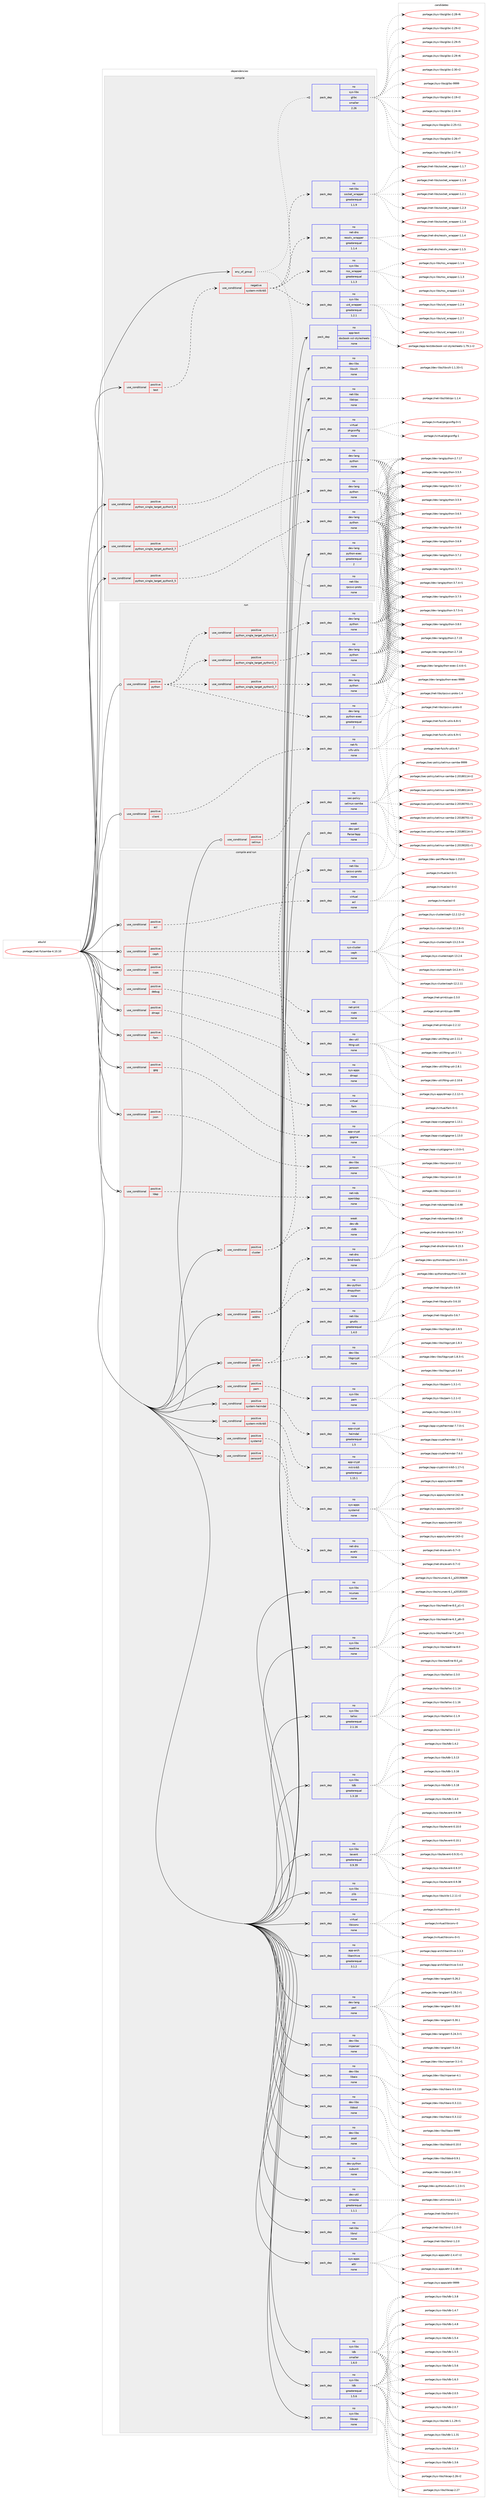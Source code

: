 digraph prolog {

# *************
# Graph options
# *************

newrank=true;
concentrate=true;
compound=true;
graph [rankdir=LR,fontname=Helvetica,fontsize=10,ranksep=1.5];#, ranksep=2.5, nodesep=0.2];
edge  [arrowhead=vee];
node  [fontname=Helvetica,fontsize=10];

# **********
# The ebuild
# **********

subgraph cluster_leftcol {
color=gray;
rank=same;
label=<<i>ebuild</i>>;
id [label="portage://net-fs/samba-4.10.10", color=red, width=4, href="../net-fs/samba-4.10.10.svg"];
}

# ****************
# The dependencies
# ****************

subgraph cluster_midcol {
color=gray;
label=<<i>dependencies</i>>;
subgraph cluster_compile {
fillcolor="#eeeeee";
style=filled;
label=<<i>compile</i>>;
subgraph any5691 {
dependency352903 [label=<<TABLE BORDER="0" CELLBORDER="1" CELLSPACING="0" CELLPADDING="4"><TR><TD CELLPADDING="10">any_of_group</TD></TR></TABLE>>, shape=none, color=red];subgraph pack258885 {
dependency352904 [label=<<TABLE BORDER="0" CELLBORDER="1" CELLSPACING="0" CELLPADDING="4" WIDTH="220"><TR><TD ROWSPAN="6" CELLPADDING="30">pack_dep</TD></TR><TR><TD WIDTH="110">no</TD></TR><TR><TD>net-libs</TD></TR><TR><TD>rpcsvc-proto</TD></TR><TR><TD>none</TD></TR><TR><TD></TD></TR></TABLE>>, shape=none, color=blue];
}
dependency352903:e -> dependency352904:w [weight=20,style="dotted",arrowhead="oinv"];
subgraph pack258886 {
dependency352905 [label=<<TABLE BORDER="0" CELLBORDER="1" CELLSPACING="0" CELLPADDING="4" WIDTH="220"><TR><TD ROWSPAN="6" CELLPADDING="30">pack_dep</TD></TR><TR><TD WIDTH="110">no</TD></TR><TR><TD>sys-libs</TD></TR><TR><TD>glibc</TD></TR><TR><TD>smaller</TD></TR><TR><TD>2.26</TD></TR></TABLE>>, shape=none, color=blue];
}
dependency352903:e -> dependency352905:w [weight=20,style="dotted",arrowhead="oinv"];
}
id:e -> dependency352903:w [weight=20,style="solid",arrowhead="vee"];
subgraph cond88181 {
dependency352906 [label=<<TABLE BORDER="0" CELLBORDER="1" CELLSPACING="0" CELLPADDING="4"><TR><TD ROWSPAN="3" CELLPADDING="10">use_conditional</TD></TR><TR><TD>positive</TD></TR><TR><TD>python_single_target_python3_5</TD></TR></TABLE>>, shape=none, color=red];
subgraph pack258887 {
dependency352907 [label=<<TABLE BORDER="0" CELLBORDER="1" CELLSPACING="0" CELLPADDING="4" WIDTH="220"><TR><TD ROWSPAN="6" CELLPADDING="30">pack_dep</TD></TR><TR><TD WIDTH="110">no</TD></TR><TR><TD>dev-lang</TD></TR><TR><TD>python</TD></TR><TR><TD>none</TD></TR><TR><TD></TD></TR></TABLE>>, shape=none, color=blue];
}
dependency352906:e -> dependency352907:w [weight=20,style="dashed",arrowhead="vee"];
}
id:e -> dependency352906:w [weight=20,style="solid",arrowhead="vee"];
subgraph cond88182 {
dependency352908 [label=<<TABLE BORDER="0" CELLBORDER="1" CELLSPACING="0" CELLPADDING="4"><TR><TD ROWSPAN="3" CELLPADDING="10">use_conditional</TD></TR><TR><TD>positive</TD></TR><TR><TD>python_single_target_python3_6</TD></TR></TABLE>>, shape=none, color=red];
subgraph pack258888 {
dependency352909 [label=<<TABLE BORDER="0" CELLBORDER="1" CELLSPACING="0" CELLPADDING="4" WIDTH="220"><TR><TD ROWSPAN="6" CELLPADDING="30">pack_dep</TD></TR><TR><TD WIDTH="110">no</TD></TR><TR><TD>dev-lang</TD></TR><TR><TD>python</TD></TR><TR><TD>none</TD></TR><TR><TD></TD></TR></TABLE>>, shape=none, color=blue];
}
dependency352908:e -> dependency352909:w [weight=20,style="dashed",arrowhead="vee"];
}
id:e -> dependency352908:w [weight=20,style="solid",arrowhead="vee"];
subgraph cond88183 {
dependency352910 [label=<<TABLE BORDER="0" CELLBORDER="1" CELLSPACING="0" CELLPADDING="4"><TR><TD ROWSPAN="3" CELLPADDING="10">use_conditional</TD></TR><TR><TD>positive</TD></TR><TR><TD>python_single_target_python3_7</TD></TR></TABLE>>, shape=none, color=red];
subgraph pack258889 {
dependency352911 [label=<<TABLE BORDER="0" CELLBORDER="1" CELLSPACING="0" CELLPADDING="4" WIDTH="220"><TR><TD ROWSPAN="6" CELLPADDING="30">pack_dep</TD></TR><TR><TD WIDTH="110">no</TD></TR><TR><TD>dev-lang</TD></TR><TR><TD>python</TD></TR><TR><TD>none</TD></TR><TR><TD></TD></TR></TABLE>>, shape=none, color=blue];
}
dependency352910:e -> dependency352911:w [weight=20,style="dashed",arrowhead="vee"];
}
id:e -> dependency352910:w [weight=20,style="solid",arrowhead="vee"];
subgraph cond88184 {
dependency352912 [label=<<TABLE BORDER="0" CELLBORDER="1" CELLSPACING="0" CELLPADDING="4"><TR><TD ROWSPAN="3" CELLPADDING="10">use_conditional</TD></TR><TR><TD>positive</TD></TR><TR><TD>test</TD></TR></TABLE>>, shape=none, color=red];
subgraph cond88185 {
dependency352913 [label=<<TABLE BORDER="0" CELLBORDER="1" CELLSPACING="0" CELLPADDING="4"><TR><TD ROWSPAN="3" CELLPADDING="10">use_conditional</TD></TR><TR><TD>negative</TD></TR><TR><TD>system-mitkrb5</TD></TR></TABLE>>, shape=none, color=red];
subgraph pack258890 {
dependency352914 [label=<<TABLE BORDER="0" CELLBORDER="1" CELLSPACING="0" CELLPADDING="4" WIDTH="220"><TR><TD ROWSPAN="6" CELLPADDING="30">pack_dep</TD></TR><TR><TD WIDTH="110">no</TD></TR><TR><TD>sys-libs</TD></TR><TR><TD>nss_wrapper</TD></TR><TR><TD>greaterequal</TD></TR><TR><TD>1.1.3</TD></TR></TABLE>>, shape=none, color=blue];
}
dependency352913:e -> dependency352914:w [weight=20,style="dashed",arrowhead="vee"];
subgraph pack258891 {
dependency352915 [label=<<TABLE BORDER="0" CELLBORDER="1" CELLSPACING="0" CELLPADDING="4" WIDTH="220"><TR><TD ROWSPAN="6" CELLPADDING="30">pack_dep</TD></TR><TR><TD WIDTH="110">no</TD></TR><TR><TD>net-dns</TD></TR><TR><TD>resolv_wrapper</TD></TR><TR><TD>greaterequal</TD></TR><TR><TD>1.1.4</TD></TR></TABLE>>, shape=none, color=blue];
}
dependency352913:e -> dependency352915:w [weight=20,style="dashed",arrowhead="vee"];
subgraph pack258892 {
dependency352916 [label=<<TABLE BORDER="0" CELLBORDER="1" CELLSPACING="0" CELLPADDING="4" WIDTH="220"><TR><TD ROWSPAN="6" CELLPADDING="30">pack_dep</TD></TR><TR><TD WIDTH="110">no</TD></TR><TR><TD>net-libs</TD></TR><TR><TD>socket_wrapper</TD></TR><TR><TD>greaterequal</TD></TR><TR><TD>1.1.9</TD></TR></TABLE>>, shape=none, color=blue];
}
dependency352913:e -> dependency352916:w [weight=20,style="dashed",arrowhead="vee"];
subgraph pack258893 {
dependency352917 [label=<<TABLE BORDER="0" CELLBORDER="1" CELLSPACING="0" CELLPADDING="4" WIDTH="220"><TR><TD ROWSPAN="6" CELLPADDING="30">pack_dep</TD></TR><TR><TD WIDTH="110">no</TD></TR><TR><TD>sys-libs</TD></TR><TR><TD>uid_wrapper</TD></TR><TR><TD>greaterequal</TD></TR><TR><TD>1.2.1</TD></TR></TABLE>>, shape=none, color=blue];
}
dependency352913:e -> dependency352917:w [weight=20,style="dashed",arrowhead="vee"];
}
dependency352912:e -> dependency352913:w [weight=20,style="dashed",arrowhead="vee"];
}
id:e -> dependency352912:w [weight=20,style="solid",arrowhead="vee"];
subgraph pack258894 {
dependency352918 [label=<<TABLE BORDER="0" CELLBORDER="1" CELLSPACING="0" CELLPADDING="4" WIDTH="220"><TR><TD ROWSPAN="6" CELLPADDING="30">pack_dep</TD></TR><TR><TD WIDTH="110">no</TD></TR><TR><TD>app-text</TD></TR><TR><TD>docbook-xsl-stylesheets</TD></TR><TR><TD>none</TD></TR><TR><TD></TD></TR></TABLE>>, shape=none, color=blue];
}
id:e -> dependency352918:w [weight=20,style="solid",arrowhead="vee"];
subgraph pack258895 {
dependency352919 [label=<<TABLE BORDER="0" CELLBORDER="1" CELLSPACING="0" CELLPADDING="4" WIDTH="220"><TR><TD ROWSPAN="6" CELLPADDING="30">pack_dep</TD></TR><TR><TD WIDTH="110">no</TD></TR><TR><TD>dev-lang</TD></TR><TR><TD>python-exec</TD></TR><TR><TD>greaterequal</TD></TR><TR><TD>2</TD></TR></TABLE>>, shape=none, color=blue];
}
id:e -> dependency352919:w [weight=20,style="solid",arrowhead="vee"];
subgraph pack258896 {
dependency352920 [label=<<TABLE BORDER="0" CELLBORDER="1" CELLSPACING="0" CELLPADDING="4" WIDTH="220"><TR><TD ROWSPAN="6" CELLPADDING="30">pack_dep</TD></TR><TR><TD WIDTH="110">no</TD></TR><TR><TD>dev-libs</TD></TR><TR><TD>libxslt</TD></TR><TR><TD>none</TD></TR><TR><TD></TD></TR></TABLE>>, shape=none, color=blue];
}
id:e -> dependency352920:w [weight=20,style="solid",arrowhead="vee"];
subgraph pack258897 {
dependency352921 [label=<<TABLE BORDER="0" CELLBORDER="1" CELLSPACING="0" CELLPADDING="4" WIDTH="220"><TR><TD ROWSPAN="6" CELLPADDING="30">pack_dep</TD></TR><TR><TD WIDTH="110">no</TD></TR><TR><TD>net-libs</TD></TR><TR><TD>libtirpc</TD></TR><TR><TD>none</TD></TR><TR><TD></TD></TR></TABLE>>, shape=none, color=blue];
}
id:e -> dependency352921:w [weight=20,style="solid",arrowhead="vee"];
subgraph pack258898 {
dependency352922 [label=<<TABLE BORDER="0" CELLBORDER="1" CELLSPACING="0" CELLPADDING="4" WIDTH="220"><TR><TD ROWSPAN="6" CELLPADDING="30">pack_dep</TD></TR><TR><TD WIDTH="110">no</TD></TR><TR><TD>virtual</TD></TR><TR><TD>pkgconfig</TD></TR><TR><TD>none</TD></TR><TR><TD></TD></TR></TABLE>>, shape=none, color=blue];
}
id:e -> dependency352922:w [weight=20,style="solid",arrowhead="vee"];
}
subgraph cluster_compileandrun {
fillcolor="#eeeeee";
style=filled;
label=<<i>compile and run</i>>;
subgraph cond88186 {
dependency352923 [label=<<TABLE BORDER="0" CELLBORDER="1" CELLSPACING="0" CELLPADDING="4"><TR><TD ROWSPAN="3" CELLPADDING="10">use_conditional</TD></TR><TR><TD>positive</TD></TR><TR><TD>acl</TD></TR></TABLE>>, shape=none, color=red];
subgraph pack258899 {
dependency352924 [label=<<TABLE BORDER="0" CELLBORDER="1" CELLSPACING="0" CELLPADDING="4" WIDTH="220"><TR><TD ROWSPAN="6" CELLPADDING="30">pack_dep</TD></TR><TR><TD WIDTH="110">no</TD></TR><TR><TD>virtual</TD></TR><TR><TD>acl</TD></TR><TR><TD>none</TD></TR><TR><TD></TD></TR></TABLE>>, shape=none, color=blue];
}
dependency352923:e -> dependency352924:w [weight=20,style="dashed",arrowhead="vee"];
}
id:e -> dependency352923:w [weight=20,style="solid",arrowhead="odotvee"];
subgraph cond88187 {
dependency352925 [label=<<TABLE BORDER="0" CELLBORDER="1" CELLSPACING="0" CELLPADDING="4"><TR><TD ROWSPAN="3" CELLPADDING="10">use_conditional</TD></TR><TR><TD>positive</TD></TR><TR><TD>addns</TD></TR></TABLE>>, shape=none, color=red];
subgraph pack258900 {
dependency352926 [label=<<TABLE BORDER="0" CELLBORDER="1" CELLSPACING="0" CELLPADDING="4" WIDTH="220"><TR><TD ROWSPAN="6" CELLPADDING="30">pack_dep</TD></TR><TR><TD WIDTH="110">no</TD></TR><TR><TD>net-dns</TD></TR><TR><TD>bind-tools</TD></TR><TR><TD>none</TD></TR><TR><TD></TD></TR></TABLE>>, shape=none, color=blue];
}
dependency352925:e -> dependency352926:w [weight=20,style="dashed",arrowhead="vee"];
subgraph pack258901 {
dependency352927 [label=<<TABLE BORDER="0" CELLBORDER="1" CELLSPACING="0" CELLPADDING="4" WIDTH="220"><TR><TD ROWSPAN="6" CELLPADDING="30">pack_dep</TD></TR><TR><TD WIDTH="110">no</TD></TR><TR><TD>dev-python</TD></TR><TR><TD>dnspython</TD></TR><TR><TD>none</TD></TR><TR><TD></TD></TR></TABLE>>, shape=none, color=blue];
}
dependency352925:e -> dependency352927:w [weight=20,style="dashed",arrowhead="vee"];
}
id:e -> dependency352925:w [weight=20,style="solid",arrowhead="odotvee"];
subgraph cond88188 {
dependency352928 [label=<<TABLE BORDER="0" CELLBORDER="1" CELLSPACING="0" CELLPADDING="4"><TR><TD ROWSPAN="3" CELLPADDING="10">use_conditional</TD></TR><TR><TD>positive</TD></TR><TR><TD>ceph</TD></TR></TABLE>>, shape=none, color=red];
subgraph pack258902 {
dependency352929 [label=<<TABLE BORDER="0" CELLBORDER="1" CELLSPACING="0" CELLPADDING="4" WIDTH="220"><TR><TD ROWSPAN="6" CELLPADDING="30">pack_dep</TD></TR><TR><TD WIDTH="110">no</TD></TR><TR><TD>sys-cluster</TD></TR><TR><TD>ceph</TD></TR><TR><TD>none</TD></TR><TR><TD></TD></TR></TABLE>>, shape=none, color=blue];
}
dependency352928:e -> dependency352929:w [weight=20,style="dashed",arrowhead="vee"];
}
id:e -> dependency352928:w [weight=20,style="solid",arrowhead="odotvee"];
subgraph cond88189 {
dependency352930 [label=<<TABLE BORDER="0" CELLBORDER="1" CELLSPACING="0" CELLPADDING="4"><TR><TD ROWSPAN="3" CELLPADDING="10">use_conditional</TD></TR><TR><TD>positive</TD></TR><TR><TD>cluster</TD></TR></TABLE>>, shape=none, color=red];
subgraph pack258903 {
dependency352931 [label=<<TABLE BORDER="0" CELLBORDER="1" CELLSPACING="0" CELLPADDING="4" WIDTH="220"><TR><TD ROWSPAN="6" CELLPADDING="30">pack_dep</TD></TR><TR><TD WIDTH="110">no</TD></TR><TR><TD>net-libs</TD></TR><TR><TD>rpcsvc-proto</TD></TR><TR><TD>none</TD></TR><TR><TD></TD></TR></TABLE>>, shape=none, color=blue];
}
dependency352930:e -> dependency352931:w [weight=20,style="dashed",arrowhead="vee"];
subgraph pack258904 {
dependency352932 [label=<<TABLE BORDER="0" CELLBORDER="1" CELLSPACING="0" CELLPADDING="4" WIDTH="220"><TR><TD ROWSPAN="6" CELLPADDING="30">pack_dep</TD></TR><TR><TD WIDTH="110">weak</TD></TR><TR><TD>dev-db</TD></TR><TR><TD>ctdb</TD></TR><TR><TD>none</TD></TR><TR><TD></TD></TR></TABLE>>, shape=none, color=blue];
}
dependency352930:e -> dependency352932:w [weight=20,style="dashed",arrowhead="vee"];
}
id:e -> dependency352930:w [weight=20,style="solid",arrowhead="odotvee"];
subgraph cond88190 {
dependency352933 [label=<<TABLE BORDER="0" CELLBORDER="1" CELLSPACING="0" CELLPADDING="4"><TR><TD ROWSPAN="3" CELLPADDING="10">use_conditional</TD></TR><TR><TD>positive</TD></TR><TR><TD>cups</TD></TR></TABLE>>, shape=none, color=red];
subgraph pack258905 {
dependency352934 [label=<<TABLE BORDER="0" CELLBORDER="1" CELLSPACING="0" CELLPADDING="4" WIDTH="220"><TR><TD ROWSPAN="6" CELLPADDING="30">pack_dep</TD></TR><TR><TD WIDTH="110">no</TD></TR><TR><TD>net-print</TD></TR><TR><TD>cups</TD></TR><TR><TD>none</TD></TR><TR><TD></TD></TR></TABLE>>, shape=none, color=blue];
}
dependency352933:e -> dependency352934:w [weight=20,style="dashed",arrowhead="vee"];
}
id:e -> dependency352933:w [weight=20,style="solid",arrowhead="odotvee"];
subgraph cond88191 {
dependency352935 [label=<<TABLE BORDER="0" CELLBORDER="1" CELLSPACING="0" CELLPADDING="4"><TR><TD ROWSPAN="3" CELLPADDING="10">use_conditional</TD></TR><TR><TD>positive</TD></TR><TR><TD>debug</TD></TR></TABLE>>, shape=none, color=red];
subgraph pack258906 {
dependency352936 [label=<<TABLE BORDER="0" CELLBORDER="1" CELLSPACING="0" CELLPADDING="4" WIDTH="220"><TR><TD ROWSPAN="6" CELLPADDING="30">pack_dep</TD></TR><TR><TD WIDTH="110">no</TD></TR><TR><TD>dev-util</TD></TR><TR><TD>lttng-ust</TD></TR><TR><TD>none</TD></TR><TR><TD></TD></TR></TABLE>>, shape=none, color=blue];
}
dependency352935:e -> dependency352936:w [weight=20,style="dashed",arrowhead="vee"];
}
id:e -> dependency352935:w [weight=20,style="solid",arrowhead="odotvee"];
subgraph cond88192 {
dependency352937 [label=<<TABLE BORDER="0" CELLBORDER="1" CELLSPACING="0" CELLPADDING="4"><TR><TD ROWSPAN="3" CELLPADDING="10">use_conditional</TD></TR><TR><TD>positive</TD></TR><TR><TD>dmapi</TD></TR></TABLE>>, shape=none, color=red];
subgraph pack258907 {
dependency352938 [label=<<TABLE BORDER="0" CELLBORDER="1" CELLSPACING="0" CELLPADDING="4" WIDTH="220"><TR><TD ROWSPAN="6" CELLPADDING="30">pack_dep</TD></TR><TR><TD WIDTH="110">no</TD></TR><TR><TD>sys-apps</TD></TR><TR><TD>dmapi</TD></TR><TR><TD>none</TD></TR><TR><TD></TD></TR></TABLE>>, shape=none, color=blue];
}
dependency352937:e -> dependency352938:w [weight=20,style="dashed",arrowhead="vee"];
}
id:e -> dependency352937:w [weight=20,style="solid",arrowhead="odotvee"];
subgraph cond88193 {
dependency352939 [label=<<TABLE BORDER="0" CELLBORDER="1" CELLSPACING="0" CELLPADDING="4"><TR><TD ROWSPAN="3" CELLPADDING="10">use_conditional</TD></TR><TR><TD>positive</TD></TR><TR><TD>fam</TD></TR></TABLE>>, shape=none, color=red];
subgraph pack258908 {
dependency352940 [label=<<TABLE BORDER="0" CELLBORDER="1" CELLSPACING="0" CELLPADDING="4" WIDTH="220"><TR><TD ROWSPAN="6" CELLPADDING="30">pack_dep</TD></TR><TR><TD WIDTH="110">no</TD></TR><TR><TD>virtual</TD></TR><TR><TD>fam</TD></TR><TR><TD>none</TD></TR><TR><TD></TD></TR></TABLE>>, shape=none, color=blue];
}
dependency352939:e -> dependency352940:w [weight=20,style="dashed",arrowhead="vee"];
}
id:e -> dependency352939:w [weight=20,style="solid",arrowhead="odotvee"];
subgraph cond88194 {
dependency352941 [label=<<TABLE BORDER="0" CELLBORDER="1" CELLSPACING="0" CELLPADDING="4"><TR><TD ROWSPAN="3" CELLPADDING="10">use_conditional</TD></TR><TR><TD>positive</TD></TR><TR><TD>gnutls</TD></TR></TABLE>>, shape=none, color=red];
subgraph pack258909 {
dependency352942 [label=<<TABLE BORDER="0" CELLBORDER="1" CELLSPACING="0" CELLPADDING="4" WIDTH="220"><TR><TD ROWSPAN="6" CELLPADDING="30">pack_dep</TD></TR><TR><TD WIDTH="110">no</TD></TR><TR><TD>dev-libs</TD></TR><TR><TD>libgcrypt</TD></TR><TR><TD>none</TD></TR><TR><TD></TD></TR></TABLE>>, shape=none, color=blue];
}
dependency352941:e -> dependency352942:w [weight=20,style="dashed",arrowhead="vee"];
subgraph pack258910 {
dependency352943 [label=<<TABLE BORDER="0" CELLBORDER="1" CELLSPACING="0" CELLPADDING="4" WIDTH="220"><TR><TD ROWSPAN="6" CELLPADDING="30">pack_dep</TD></TR><TR><TD WIDTH="110">no</TD></TR><TR><TD>net-libs</TD></TR><TR><TD>gnutls</TD></TR><TR><TD>greaterequal</TD></TR><TR><TD>1.4.0</TD></TR></TABLE>>, shape=none, color=blue];
}
dependency352941:e -> dependency352943:w [weight=20,style="dashed",arrowhead="vee"];
}
id:e -> dependency352941:w [weight=20,style="solid",arrowhead="odotvee"];
subgraph cond88195 {
dependency352944 [label=<<TABLE BORDER="0" CELLBORDER="1" CELLSPACING="0" CELLPADDING="4"><TR><TD ROWSPAN="3" CELLPADDING="10">use_conditional</TD></TR><TR><TD>positive</TD></TR><TR><TD>gpg</TD></TR></TABLE>>, shape=none, color=red];
subgraph pack258911 {
dependency352945 [label=<<TABLE BORDER="0" CELLBORDER="1" CELLSPACING="0" CELLPADDING="4" WIDTH="220"><TR><TD ROWSPAN="6" CELLPADDING="30">pack_dep</TD></TR><TR><TD WIDTH="110">no</TD></TR><TR><TD>app-crypt</TD></TR><TR><TD>gpgme</TD></TR><TR><TD>none</TD></TR><TR><TD></TD></TR></TABLE>>, shape=none, color=blue];
}
dependency352944:e -> dependency352945:w [weight=20,style="dashed",arrowhead="vee"];
}
id:e -> dependency352944:w [weight=20,style="solid",arrowhead="odotvee"];
subgraph cond88196 {
dependency352946 [label=<<TABLE BORDER="0" CELLBORDER="1" CELLSPACING="0" CELLPADDING="4"><TR><TD ROWSPAN="3" CELLPADDING="10">use_conditional</TD></TR><TR><TD>positive</TD></TR><TR><TD>json</TD></TR></TABLE>>, shape=none, color=red];
subgraph pack258912 {
dependency352947 [label=<<TABLE BORDER="0" CELLBORDER="1" CELLSPACING="0" CELLPADDING="4" WIDTH="220"><TR><TD ROWSPAN="6" CELLPADDING="30">pack_dep</TD></TR><TR><TD WIDTH="110">no</TD></TR><TR><TD>dev-libs</TD></TR><TR><TD>jansson</TD></TR><TR><TD>none</TD></TR><TR><TD></TD></TR></TABLE>>, shape=none, color=blue];
}
dependency352946:e -> dependency352947:w [weight=20,style="dashed",arrowhead="vee"];
}
id:e -> dependency352946:w [weight=20,style="solid",arrowhead="odotvee"];
subgraph cond88197 {
dependency352948 [label=<<TABLE BORDER="0" CELLBORDER="1" CELLSPACING="0" CELLPADDING="4"><TR><TD ROWSPAN="3" CELLPADDING="10">use_conditional</TD></TR><TR><TD>positive</TD></TR><TR><TD>ldap</TD></TR></TABLE>>, shape=none, color=red];
subgraph pack258913 {
dependency352949 [label=<<TABLE BORDER="0" CELLBORDER="1" CELLSPACING="0" CELLPADDING="4" WIDTH="220"><TR><TD ROWSPAN="6" CELLPADDING="30">pack_dep</TD></TR><TR><TD WIDTH="110">no</TD></TR><TR><TD>net-nds</TD></TR><TR><TD>openldap</TD></TR><TR><TD>none</TD></TR><TR><TD></TD></TR></TABLE>>, shape=none, color=blue];
}
dependency352948:e -> dependency352949:w [weight=20,style="dashed",arrowhead="vee"];
}
id:e -> dependency352948:w [weight=20,style="solid",arrowhead="odotvee"];
subgraph cond88198 {
dependency352950 [label=<<TABLE BORDER="0" CELLBORDER="1" CELLSPACING="0" CELLPADDING="4"><TR><TD ROWSPAN="3" CELLPADDING="10">use_conditional</TD></TR><TR><TD>positive</TD></TR><TR><TD>pam</TD></TR></TABLE>>, shape=none, color=red];
subgraph pack258914 {
dependency352951 [label=<<TABLE BORDER="0" CELLBORDER="1" CELLSPACING="0" CELLPADDING="4" WIDTH="220"><TR><TD ROWSPAN="6" CELLPADDING="30">pack_dep</TD></TR><TR><TD WIDTH="110">no</TD></TR><TR><TD>sys-libs</TD></TR><TR><TD>pam</TD></TR><TR><TD>none</TD></TR><TR><TD></TD></TR></TABLE>>, shape=none, color=blue];
}
dependency352950:e -> dependency352951:w [weight=20,style="dashed",arrowhead="vee"];
}
id:e -> dependency352950:w [weight=20,style="solid",arrowhead="odotvee"];
subgraph cond88199 {
dependency352952 [label=<<TABLE BORDER="0" CELLBORDER="1" CELLSPACING="0" CELLPADDING="4"><TR><TD ROWSPAN="3" CELLPADDING="10">use_conditional</TD></TR><TR><TD>positive</TD></TR><TR><TD>system-heimdal</TD></TR></TABLE>>, shape=none, color=red];
subgraph pack258915 {
dependency352953 [label=<<TABLE BORDER="0" CELLBORDER="1" CELLSPACING="0" CELLPADDING="4" WIDTH="220"><TR><TD ROWSPAN="6" CELLPADDING="30">pack_dep</TD></TR><TR><TD WIDTH="110">no</TD></TR><TR><TD>app-crypt</TD></TR><TR><TD>heimdal</TD></TR><TR><TD>greaterequal</TD></TR><TR><TD>1.5</TD></TR></TABLE>>, shape=none, color=blue];
}
dependency352952:e -> dependency352953:w [weight=20,style="dashed",arrowhead="vee"];
}
id:e -> dependency352952:w [weight=20,style="solid",arrowhead="odotvee"];
subgraph cond88200 {
dependency352954 [label=<<TABLE BORDER="0" CELLBORDER="1" CELLSPACING="0" CELLPADDING="4"><TR><TD ROWSPAN="3" CELLPADDING="10">use_conditional</TD></TR><TR><TD>positive</TD></TR><TR><TD>system-mitkrb5</TD></TR></TABLE>>, shape=none, color=red];
subgraph pack258916 {
dependency352955 [label=<<TABLE BORDER="0" CELLBORDER="1" CELLSPACING="0" CELLPADDING="4" WIDTH="220"><TR><TD ROWSPAN="6" CELLPADDING="30">pack_dep</TD></TR><TR><TD WIDTH="110">no</TD></TR><TR><TD>app-crypt</TD></TR><TR><TD>mit-krb5</TD></TR><TR><TD>greaterequal</TD></TR><TR><TD>1.15.1</TD></TR></TABLE>>, shape=none, color=blue];
}
dependency352954:e -> dependency352955:w [weight=20,style="dashed",arrowhead="vee"];
}
id:e -> dependency352954:w [weight=20,style="solid",arrowhead="odotvee"];
subgraph cond88201 {
dependency352956 [label=<<TABLE BORDER="0" CELLBORDER="1" CELLSPACING="0" CELLPADDING="4"><TR><TD ROWSPAN="3" CELLPADDING="10">use_conditional</TD></TR><TR><TD>positive</TD></TR><TR><TD>systemd</TD></TR></TABLE>>, shape=none, color=red];
subgraph pack258917 {
dependency352957 [label=<<TABLE BORDER="0" CELLBORDER="1" CELLSPACING="0" CELLPADDING="4" WIDTH="220"><TR><TD ROWSPAN="6" CELLPADDING="30">pack_dep</TD></TR><TR><TD WIDTH="110">no</TD></TR><TR><TD>sys-apps</TD></TR><TR><TD>systemd</TD></TR><TR><TD>none</TD></TR><TR><TD></TD></TR></TABLE>>, shape=none, color=blue];
}
dependency352956:e -> dependency352957:w [weight=20,style="dashed",arrowhead="vee"];
}
id:e -> dependency352956:w [weight=20,style="solid",arrowhead="odotvee"];
subgraph cond88202 {
dependency352958 [label=<<TABLE BORDER="0" CELLBORDER="1" CELLSPACING="0" CELLPADDING="4"><TR><TD ROWSPAN="3" CELLPADDING="10">use_conditional</TD></TR><TR><TD>positive</TD></TR><TR><TD>zeroconf</TD></TR></TABLE>>, shape=none, color=red];
subgraph pack258918 {
dependency352959 [label=<<TABLE BORDER="0" CELLBORDER="1" CELLSPACING="0" CELLPADDING="4" WIDTH="220"><TR><TD ROWSPAN="6" CELLPADDING="30">pack_dep</TD></TR><TR><TD WIDTH="110">no</TD></TR><TR><TD>net-dns</TD></TR><TR><TD>avahi</TD></TR><TR><TD>none</TD></TR><TR><TD></TD></TR></TABLE>>, shape=none, color=blue];
}
dependency352958:e -> dependency352959:w [weight=20,style="dashed",arrowhead="vee"];
}
id:e -> dependency352958:w [weight=20,style="solid",arrowhead="odotvee"];
subgraph pack258919 {
dependency352960 [label=<<TABLE BORDER="0" CELLBORDER="1" CELLSPACING="0" CELLPADDING="4" WIDTH="220"><TR><TD ROWSPAN="6" CELLPADDING="30">pack_dep</TD></TR><TR><TD WIDTH="110">no</TD></TR><TR><TD>app-arch</TD></TR><TR><TD>libarchive</TD></TR><TR><TD>greaterequal</TD></TR><TR><TD>3.1.2</TD></TR></TABLE>>, shape=none, color=blue];
}
id:e -> dependency352960:w [weight=20,style="solid",arrowhead="odotvee"];
subgraph pack258920 {
dependency352961 [label=<<TABLE BORDER="0" CELLBORDER="1" CELLSPACING="0" CELLPADDING="4" WIDTH="220"><TR><TD ROWSPAN="6" CELLPADDING="30">pack_dep</TD></TR><TR><TD WIDTH="110">no</TD></TR><TR><TD>dev-lang</TD></TR><TR><TD>perl</TD></TR><TR><TD>none</TD></TR><TR><TD></TD></TR></TABLE>>, shape=none, color=blue];
}
id:e -> dependency352961:w [weight=20,style="solid",arrowhead="odotvee"];
subgraph pack258921 {
dependency352962 [label=<<TABLE BORDER="0" CELLBORDER="1" CELLSPACING="0" CELLPADDING="4" WIDTH="220"><TR><TD ROWSPAN="6" CELLPADDING="30">pack_dep</TD></TR><TR><TD WIDTH="110">no</TD></TR><TR><TD>dev-libs</TD></TR><TR><TD>iniparser</TD></TR><TR><TD>none</TD></TR><TR><TD></TD></TR></TABLE>>, shape=none, color=blue];
}
id:e -> dependency352962:w [weight=20,style="solid",arrowhead="odotvee"];
subgraph pack258922 {
dependency352963 [label=<<TABLE BORDER="0" CELLBORDER="1" CELLSPACING="0" CELLPADDING="4" WIDTH="220"><TR><TD ROWSPAN="6" CELLPADDING="30">pack_dep</TD></TR><TR><TD WIDTH="110">no</TD></TR><TR><TD>dev-libs</TD></TR><TR><TD>libaio</TD></TR><TR><TD>none</TD></TR><TR><TD></TD></TR></TABLE>>, shape=none, color=blue];
}
id:e -> dependency352963:w [weight=20,style="solid",arrowhead="odotvee"];
subgraph pack258923 {
dependency352964 [label=<<TABLE BORDER="0" CELLBORDER="1" CELLSPACING="0" CELLPADDING="4" WIDTH="220"><TR><TD ROWSPAN="6" CELLPADDING="30">pack_dep</TD></TR><TR><TD WIDTH="110">no</TD></TR><TR><TD>dev-libs</TD></TR><TR><TD>libbsd</TD></TR><TR><TD>none</TD></TR><TR><TD></TD></TR></TABLE>>, shape=none, color=blue];
}
id:e -> dependency352964:w [weight=20,style="solid",arrowhead="odotvee"];
subgraph pack258924 {
dependency352965 [label=<<TABLE BORDER="0" CELLBORDER="1" CELLSPACING="0" CELLPADDING="4" WIDTH="220"><TR><TD ROWSPAN="6" CELLPADDING="30">pack_dep</TD></TR><TR><TD WIDTH="110">no</TD></TR><TR><TD>dev-libs</TD></TR><TR><TD>popt</TD></TR><TR><TD>none</TD></TR><TR><TD></TD></TR></TABLE>>, shape=none, color=blue];
}
id:e -> dependency352965:w [weight=20,style="solid",arrowhead="odotvee"];
subgraph pack258925 {
dependency352966 [label=<<TABLE BORDER="0" CELLBORDER="1" CELLSPACING="0" CELLPADDING="4" WIDTH="220"><TR><TD ROWSPAN="6" CELLPADDING="30">pack_dep</TD></TR><TR><TD WIDTH="110">no</TD></TR><TR><TD>dev-python</TD></TR><TR><TD>subunit</TD></TR><TR><TD>none</TD></TR><TR><TD></TD></TR></TABLE>>, shape=none, color=blue];
}
id:e -> dependency352966:w [weight=20,style="solid",arrowhead="odotvee"];
subgraph pack258926 {
dependency352967 [label=<<TABLE BORDER="0" CELLBORDER="1" CELLSPACING="0" CELLPADDING="4" WIDTH="220"><TR><TD ROWSPAN="6" CELLPADDING="30">pack_dep</TD></TR><TR><TD WIDTH="110">no</TD></TR><TR><TD>dev-util</TD></TR><TR><TD>cmocka</TD></TR><TR><TD>greaterequal</TD></TR><TR><TD>1.1.1</TD></TR></TABLE>>, shape=none, color=blue];
}
id:e -> dependency352967:w [weight=20,style="solid",arrowhead="odotvee"];
subgraph pack258927 {
dependency352968 [label=<<TABLE BORDER="0" CELLBORDER="1" CELLSPACING="0" CELLPADDING="4" WIDTH="220"><TR><TD ROWSPAN="6" CELLPADDING="30">pack_dep</TD></TR><TR><TD WIDTH="110">no</TD></TR><TR><TD>net-libs</TD></TR><TR><TD>libnsl</TD></TR><TR><TD>none</TD></TR><TR><TD></TD></TR></TABLE>>, shape=none, color=blue];
}
id:e -> dependency352968:w [weight=20,style="solid",arrowhead="odotvee"];
subgraph pack258928 {
dependency352969 [label=<<TABLE BORDER="0" CELLBORDER="1" CELLSPACING="0" CELLPADDING="4" WIDTH="220"><TR><TD ROWSPAN="6" CELLPADDING="30">pack_dep</TD></TR><TR><TD WIDTH="110">no</TD></TR><TR><TD>sys-apps</TD></TR><TR><TD>attr</TD></TR><TR><TD>none</TD></TR><TR><TD></TD></TR></TABLE>>, shape=none, color=blue];
}
id:e -> dependency352969:w [weight=20,style="solid",arrowhead="odotvee"];
subgraph pack258929 {
dependency352970 [label=<<TABLE BORDER="0" CELLBORDER="1" CELLSPACING="0" CELLPADDING="4" WIDTH="220"><TR><TD ROWSPAN="6" CELLPADDING="30">pack_dep</TD></TR><TR><TD WIDTH="110">no</TD></TR><TR><TD>sys-libs</TD></TR><TR><TD>ldb</TD></TR><TR><TD>greaterequal</TD></TR><TR><TD>1.5.6</TD></TR></TABLE>>, shape=none, color=blue];
}
id:e -> dependency352970:w [weight=20,style="solid",arrowhead="odotvee"];
subgraph pack258930 {
dependency352971 [label=<<TABLE BORDER="0" CELLBORDER="1" CELLSPACING="0" CELLPADDING="4" WIDTH="220"><TR><TD ROWSPAN="6" CELLPADDING="30">pack_dep</TD></TR><TR><TD WIDTH="110">no</TD></TR><TR><TD>sys-libs</TD></TR><TR><TD>ldb</TD></TR><TR><TD>smaller</TD></TR><TR><TD>1.6.0</TD></TR></TABLE>>, shape=none, color=blue];
}
id:e -> dependency352971:w [weight=20,style="solid",arrowhead="odotvee"];
subgraph pack258931 {
dependency352972 [label=<<TABLE BORDER="0" CELLBORDER="1" CELLSPACING="0" CELLPADDING="4" WIDTH="220"><TR><TD ROWSPAN="6" CELLPADDING="30">pack_dep</TD></TR><TR><TD WIDTH="110">no</TD></TR><TR><TD>sys-libs</TD></TR><TR><TD>libcap</TD></TR><TR><TD>none</TD></TR><TR><TD></TD></TR></TABLE>>, shape=none, color=blue];
}
id:e -> dependency352972:w [weight=20,style="solid",arrowhead="odotvee"];
subgraph pack258932 {
dependency352973 [label=<<TABLE BORDER="0" CELLBORDER="1" CELLSPACING="0" CELLPADDING="4" WIDTH="220"><TR><TD ROWSPAN="6" CELLPADDING="30">pack_dep</TD></TR><TR><TD WIDTH="110">no</TD></TR><TR><TD>sys-libs</TD></TR><TR><TD>ncurses</TD></TR><TR><TD>none</TD></TR><TR><TD></TD></TR></TABLE>>, shape=none, color=blue];
}
id:e -> dependency352973:w [weight=20,style="solid",arrowhead="odotvee"];
subgraph pack258933 {
dependency352974 [label=<<TABLE BORDER="0" CELLBORDER="1" CELLSPACING="0" CELLPADDING="4" WIDTH="220"><TR><TD ROWSPAN="6" CELLPADDING="30">pack_dep</TD></TR><TR><TD WIDTH="110">no</TD></TR><TR><TD>sys-libs</TD></TR><TR><TD>readline</TD></TR><TR><TD>none</TD></TR><TR><TD></TD></TR></TABLE>>, shape=none, color=blue];
}
id:e -> dependency352974:w [weight=20,style="solid",arrowhead="odotvee"];
subgraph pack258934 {
dependency352975 [label=<<TABLE BORDER="0" CELLBORDER="1" CELLSPACING="0" CELLPADDING="4" WIDTH="220"><TR><TD ROWSPAN="6" CELLPADDING="30">pack_dep</TD></TR><TR><TD WIDTH="110">no</TD></TR><TR><TD>sys-libs</TD></TR><TR><TD>talloc</TD></TR><TR><TD>greaterequal</TD></TR><TR><TD>2.1.16</TD></TR></TABLE>>, shape=none, color=blue];
}
id:e -> dependency352975:w [weight=20,style="solid",arrowhead="odotvee"];
subgraph pack258935 {
dependency352976 [label=<<TABLE BORDER="0" CELLBORDER="1" CELLSPACING="0" CELLPADDING="4" WIDTH="220"><TR><TD ROWSPAN="6" CELLPADDING="30">pack_dep</TD></TR><TR><TD WIDTH="110">no</TD></TR><TR><TD>sys-libs</TD></TR><TR><TD>tdb</TD></TR><TR><TD>greaterequal</TD></TR><TR><TD>1.3.18</TD></TR></TABLE>>, shape=none, color=blue];
}
id:e -> dependency352976:w [weight=20,style="solid",arrowhead="odotvee"];
subgraph pack258936 {
dependency352977 [label=<<TABLE BORDER="0" CELLBORDER="1" CELLSPACING="0" CELLPADDING="4" WIDTH="220"><TR><TD ROWSPAN="6" CELLPADDING="30">pack_dep</TD></TR><TR><TD WIDTH="110">no</TD></TR><TR><TD>sys-libs</TD></TR><TR><TD>tevent</TD></TR><TR><TD>greaterequal</TD></TR><TR><TD>0.9.39</TD></TR></TABLE>>, shape=none, color=blue];
}
id:e -> dependency352977:w [weight=20,style="solid",arrowhead="odotvee"];
subgraph pack258937 {
dependency352978 [label=<<TABLE BORDER="0" CELLBORDER="1" CELLSPACING="0" CELLPADDING="4" WIDTH="220"><TR><TD ROWSPAN="6" CELLPADDING="30">pack_dep</TD></TR><TR><TD WIDTH="110">no</TD></TR><TR><TD>sys-libs</TD></TR><TR><TD>zlib</TD></TR><TR><TD>none</TD></TR><TR><TD></TD></TR></TABLE>>, shape=none, color=blue];
}
id:e -> dependency352978:w [weight=20,style="solid",arrowhead="odotvee"];
subgraph pack258938 {
dependency352979 [label=<<TABLE BORDER="0" CELLBORDER="1" CELLSPACING="0" CELLPADDING="4" WIDTH="220"><TR><TD ROWSPAN="6" CELLPADDING="30">pack_dep</TD></TR><TR><TD WIDTH="110">no</TD></TR><TR><TD>virtual</TD></TR><TR><TD>libiconv</TD></TR><TR><TD>none</TD></TR><TR><TD></TD></TR></TABLE>>, shape=none, color=blue];
}
id:e -> dependency352979:w [weight=20,style="solid",arrowhead="odotvee"];
}
subgraph cluster_run {
fillcolor="#eeeeee";
style=filled;
label=<<i>run</i>>;
subgraph cond88203 {
dependency352980 [label=<<TABLE BORDER="0" CELLBORDER="1" CELLSPACING="0" CELLPADDING="4"><TR><TD ROWSPAN="3" CELLPADDING="10">use_conditional</TD></TR><TR><TD>positive</TD></TR><TR><TD>client</TD></TR></TABLE>>, shape=none, color=red];
subgraph pack258939 {
dependency352981 [label=<<TABLE BORDER="0" CELLBORDER="1" CELLSPACING="0" CELLPADDING="4" WIDTH="220"><TR><TD ROWSPAN="6" CELLPADDING="30">pack_dep</TD></TR><TR><TD WIDTH="110">no</TD></TR><TR><TD>net-fs</TD></TR><TR><TD>cifs-utils</TD></TR><TR><TD>none</TD></TR><TR><TD></TD></TR></TABLE>>, shape=none, color=blue];
}
dependency352980:e -> dependency352981:w [weight=20,style="dashed",arrowhead="vee"];
}
id:e -> dependency352980:w [weight=20,style="solid",arrowhead="odot"];
subgraph cond88204 {
dependency352982 [label=<<TABLE BORDER="0" CELLBORDER="1" CELLSPACING="0" CELLPADDING="4"><TR><TD ROWSPAN="3" CELLPADDING="10">use_conditional</TD></TR><TR><TD>positive</TD></TR><TR><TD>python</TD></TR></TABLE>>, shape=none, color=red];
subgraph cond88205 {
dependency352983 [label=<<TABLE BORDER="0" CELLBORDER="1" CELLSPACING="0" CELLPADDING="4"><TR><TD ROWSPAN="3" CELLPADDING="10">use_conditional</TD></TR><TR><TD>positive</TD></TR><TR><TD>python_single_target_python3_5</TD></TR></TABLE>>, shape=none, color=red];
subgraph pack258940 {
dependency352984 [label=<<TABLE BORDER="0" CELLBORDER="1" CELLSPACING="0" CELLPADDING="4" WIDTH="220"><TR><TD ROWSPAN="6" CELLPADDING="30">pack_dep</TD></TR><TR><TD WIDTH="110">no</TD></TR><TR><TD>dev-lang</TD></TR><TR><TD>python</TD></TR><TR><TD>none</TD></TR><TR><TD></TD></TR></TABLE>>, shape=none, color=blue];
}
dependency352983:e -> dependency352984:w [weight=20,style="dashed",arrowhead="vee"];
}
dependency352982:e -> dependency352983:w [weight=20,style="dashed",arrowhead="vee"];
subgraph cond88206 {
dependency352985 [label=<<TABLE BORDER="0" CELLBORDER="1" CELLSPACING="0" CELLPADDING="4"><TR><TD ROWSPAN="3" CELLPADDING="10">use_conditional</TD></TR><TR><TD>positive</TD></TR><TR><TD>python_single_target_python3_6</TD></TR></TABLE>>, shape=none, color=red];
subgraph pack258941 {
dependency352986 [label=<<TABLE BORDER="0" CELLBORDER="1" CELLSPACING="0" CELLPADDING="4" WIDTH="220"><TR><TD ROWSPAN="6" CELLPADDING="30">pack_dep</TD></TR><TR><TD WIDTH="110">no</TD></TR><TR><TD>dev-lang</TD></TR><TR><TD>python</TD></TR><TR><TD>none</TD></TR><TR><TD></TD></TR></TABLE>>, shape=none, color=blue];
}
dependency352985:e -> dependency352986:w [weight=20,style="dashed",arrowhead="vee"];
}
dependency352982:e -> dependency352985:w [weight=20,style="dashed",arrowhead="vee"];
subgraph cond88207 {
dependency352987 [label=<<TABLE BORDER="0" CELLBORDER="1" CELLSPACING="0" CELLPADDING="4"><TR><TD ROWSPAN="3" CELLPADDING="10">use_conditional</TD></TR><TR><TD>positive</TD></TR><TR><TD>python_single_target_python3_7</TD></TR></TABLE>>, shape=none, color=red];
subgraph pack258942 {
dependency352988 [label=<<TABLE BORDER="0" CELLBORDER="1" CELLSPACING="0" CELLPADDING="4" WIDTH="220"><TR><TD ROWSPAN="6" CELLPADDING="30">pack_dep</TD></TR><TR><TD WIDTH="110">no</TD></TR><TR><TD>dev-lang</TD></TR><TR><TD>python</TD></TR><TR><TD>none</TD></TR><TR><TD></TD></TR></TABLE>>, shape=none, color=blue];
}
dependency352987:e -> dependency352988:w [weight=20,style="dashed",arrowhead="vee"];
}
dependency352982:e -> dependency352987:w [weight=20,style="dashed",arrowhead="vee"];
subgraph pack258943 {
dependency352989 [label=<<TABLE BORDER="0" CELLBORDER="1" CELLSPACING="0" CELLPADDING="4" WIDTH="220"><TR><TD ROWSPAN="6" CELLPADDING="30">pack_dep</TD></TR><TR><TD WIDTH="110">no</TD></TR><TR><TD>dev-lang</TD></TR><TR><TD>python-exec</TD></TR><TR><TD>greaterequal</TD></TR><TR><TD>2</TD></TR></TABLE>>, shape=none, color=blue];
}
dependency352982:e -> dependency352989:w [weight=20,style="dashed",arrowhead="vee"];
}
id:e -> dependency352982:w [weight=20,style="solid",arrowhead="odot"];
subgraph cond88208 {
dependency352990 [label=<<TABLE BORDER="0" CELLBORDER="1" CELLSPACING="0" CELLPADDING="4"><TR><TD ROWSPAN="3" CELLPADDING="10">use_conditional</TD></TR><TR><TD>positive</TD></TR><TR><TD>selinux</TD></TR></TABLE>>, shape=none, color=red];
subgraph pack258944 {
dependency352991 [label=<<TABLE BORDER="0" CELLBORDER="1" CELLSPACING="0" CELLPADDING="4" WIDTH="220"><TR><TD ROWSPAN="6" CELLPADDING="30">pack_dep</TD></TR><TR><TD WIDTH="110">no</TD></TR><TR><TD>sec-policy</TD></TR><TR><TD>selinux-samba</TD></TR><TR><TD>none</TD></TR><TR><TD></TD></TR></TABLE>>, shape=none, color=blue];
}
dependency352990:e -> dependency352991:w [weight=20,style="dashed",arrowhead="vee"];
}
id:e -> dependency352990:w [weight=20,style="solid",arrowhead="odot"];
subgraph pack258945 {
dependency352992 [label=<<TABLE BORDER="0" CELLBORDER="1" CELLSPACING="0" CELLPADDING="4" WIDTH="220"><TR><TD ROWSPAN="6" CELLPADDING="30">pack_dep</TD></TR><TR><TD WIDTH="110">weak</TD></TR><TR><TD>dev-perl</TD></TR><TR><TD>Parse-Yapp</TD></TR><TR><TD>none</TD></TR><TR><TD></TD></TR></TABLE>>, shape=none, color=blue];
}
id:e -> dependency352992:w [weight=20,style="solid",arrowhead="odot"];
}
}

# **************
# The candidates
# **************

subgraph cluster_choices {
rank=same;
color=gray;
label=<<i>candidates</i>>;

subgraph choice258885 {
color=black;
nodesep=1;
choiceportage1101011164510810598115471141129911511899451121141111161114548 [label="portage://net-libs/rpcsvc-proto-0", color=red, width=4,href="../net-libs/rpcsvc-proto-0.svg"];
choiceportage11010111645108105981154711411299115118994511211411111611145494652 [label="portage://net-libs/rpcsvc-proto-1.4", color=red, width=4,href="../net-libs/rpcsvc-proto-1.4.svg"];
dependency352904:e -> choiceportage1101011164510810598115471141129911511899451121141111161114548:w [style=dotted,weight="100"];
dependency352904:e -> choiceportage11010111645108105981154711411299115118994511211411111611145494652:w [style=dotted,weight="100"];
}
subgraph choice258886 {
color=black;
nodesep=1;
choiceportage115121115451081059811547103108105989945504649574511450 [label="portage://sys-libs/glibc-2.19-r2", color=red, width=4,href="../sys-libs/glibc-2.19-r2.svg"];
choiceportage115121115451081059811547103108105989945504650524511452 [label="portage://sys-libs/glibc-2.24-r4", color=red, width=4,href="../sys-libs/glibc-2.24-r4.svg"];
choiceportage11512111545108105981154710310810598994550465053451144949 [label="portage://sys-libs/glibc-2.25-r11", color=red, width=4,href="../sys-libs/glibc-2.25-r11.svg"];
choiceportage115121115451081059811547103108105989945504650544511455 [label="portage://sys-libs/glibc-2.26-r7", color=red, width=4,href="../sys-libs/glibc-2.26-r7.svg"];
choiceportage115121115451081059811547103108105989945504650554511454 [label="portage://sys-libs/glibc-2.27-r6", color=red, width=4,href="../sys-libs/glibc-2.27-r6.svg"];
choiceportage115121115451081059811547103108105989945504650564511454 [label="portage://sys-libs/glibc-2.28-r6", color=red, width=4,href="../sys-libs/glibc-2.28-r6.svg"];
choiceportage115121115451081059811547103108105989945504650574511450 [label="portage://sys-libs/glibc-2.29-r2", color=red, width=4,href="../sys-libs/glibc-2.29-r2.svg"];
choiceportage115121115451081059811547103108105989945504650574511453 [label="portage://sys-libs/glibc-2.29-r5", color=red, width=4,href="../sys-libs/glibc-2.29-r5.svg"];
choiceportage115121115451081059811547103108105989945504650574511454 [label="portage://sys-libs/glibc-2.29-r6", color=red, width=4,href="../sys-libs/glibc-2.29-r6.svg"];
choiceportage115121115451081059811547103108105989945504651484511450 [label="portage://sys-libs/glibc-2.30-r2", color=red, width=4,href="../sys-libs/glibc-2.30-r2.svg"];
choiceportage11512111545108105981154710310810598994557575757 [label="portage://sys-libs/glibc-9999", color=red, width=4,href="../sys-libs/glibc-9999.svg"];
dependency352905:e -> choiceportage115121115451081059811547103108105989945504649574511450:w [style=dotted,weight="100"];
dependency352905:e -> choiceportage115121115451081059811547103108105989945504650524511452:w [style=dotted,weight="100"];
dependency352905:e -> choiceportage11512111545108105981154710310810598994550465053451144949:w [style=dotted,weight="100"];
dependency352905:e -> choiceportage115121115451081059811547103108105989945504650544511455:w [style=dotted,weight="100"];
dependency352905:e -> choiceportage115121115451081059811547103108105989945504650554511454:w [style=dotted,weight="100"];
dependency352905:e -> choiceportage115121115451081059811547103108105989945504650564511454:w [style=dotted,weight="100"];
dependency352905:e -> choiceportage115121115451081059811547103108105989945504650574511450:w [style=dotted,weight="100"];
dependency352905:e -> choiceportage115121115451081059811547103108105989945504650574511453:w [style=dotted,weight="100"];
dependency352905:e -> choiceportage115121115451081059811547103108105989945504650574511454:w [style=dotted,weight="100"];
dependency352905:e -> choiceportage115121115451081059811547103108105989945504651484511450:w [style=dotted,weight="100"];
dependency352905:e -> choiceportage11512111545108105981154710310810598994557575757:w [style=dotted,weight="100"];
}
subgraph choice258887 {
color=black;
nodesep=1;
choiceportage10010111845108971101034711212111610411111045504655464953 [label="portage://dev-lang/python-2.7.15", color=red, width=4,href="../dev-lang/python-2.7.15.svg"];
choiceportage10010111845108971101034711212111610411111045504655464954 [label="portage://dev-lang/python-2.7.16", color=red, width=4,href="../dev-lang/python-2.7.16.svg"];
choiceportage10010111845108971101034711212111610411111045504655464955 [label="portage://dev-lang/python-2.7.17", color=red, width=4,href="../dev-lang/python-2.7.17.svg"];
choiceportage100101118451089711010347112121116104111110455146534653 [label="portage://dev-lang/python-3.5.5", color=red, width=4,href="../dev-lang/python-3.5.5.svg"];
choiceportage100101118451089711010347112121116104111110455146534655 [label="portage://dev-lang/python-3.5.7", color=red, width=4,href="../dev-lang/python-3.5.7.svg"];
choiceportage100101118451089711010347112121116104111110455146534657 [label="portage://dev-lang/python-3.5.9", color=red, width=4,href="../dev-lang/python-3.5.9.svg"];
choiceportage100101118451089711010347112121116104111110455146544653 [label="portage://dev-lang/python-3.6.5", color=red, width=4,href="../dev-lang/python-3.6.5.svg"];
choiceportage100101118451089711010347112121116104111110455146544656 [label="portage://dev-lang/python-3.6.8", color=red, width=4,href="../dev-lang/python-3.6.8.svg"];
choiceportage100101118451089711010347112121116104111110455146544657 [label="portage://dev-lang/python-3.6.9", color=red, width=4,href="../dev-lang/python-3.6.9.svg"];
choiceportage100101118451089711010347112121116104111110455146554650 [label="portage://dev-lang/python-3.7.2", color=red, width=4,href="../dev-lang/python-3.7.2.svg"];
choiceportage100101118451089711010347112121116104111110455146554651 [label="portage://dev-lang/python-3.7.3", color=red, width=4,href="../dev-lang/python-3.7.3.svg"];
choiceportage1001011184510897110103471121211161041111104551465546524511449 [label="portage://dev-lang/python-3.7.4-r1", color=red, width=4,href="../dev-lang/python-3.7.4-r1.svg"];
choiceportage100101118451089711010347112121116104111110455146554653 [label="portage://dev-lang/python-3.7.5", color=red, width=4,href="../dev-lang/python-3.7.5.svg"];
choiceportage1001011184510897110103471121211161041111104551465546534511449 [label="portage://dev-lang/python-3.7.5-r1", color=red, width=4,href="../dev-lang/python-3.7.5-r1.svg"];
choiceportage100101118451089711010347112121116104111110455146564648 [label="portage://dev-lang/python-3.8.0", color=red, width=4,href="../dev-lang/python-3.8.0.svg"];
dependency352907:e -> choiceportage10010111845108971101034711212111610411111045504655464953:w [style=dotted,weight="100"];
dependency352907:e -> choiceportage10010111845108971101034711212111610411111045504655464954:w [style=dotted,weight="100"];
dependency352907:e -> choiceportage10010111845108971101034711212111610411111045504655464955:w [style=dotted,weight="100"];
dependency352907:e -> choiceportage100101118451089711010347112121116104111110455146534653:w [style=dotted,weight="100"];
dependency352907:e -> choiceportage100101118451089711010347112121116104111110455146534655:w [style=dotted,weight="100"];
dependency352907:e -> choiceportage100101118451089711010347112121116104111110455146534657:w [style=dotted,weight="100"];
dependency352907:e -> choiceportage100101118451089711010347112121116104111110455146544653:w [style=dotted,weight="100"];
dependency352907:e -> choiceportage100101118451089711010347112121116104111110455146544656:w [style=dotted,weight="100"];
dependency352907:e -> choiceportage100101118451089711010347112121116104111110455146544657:w [style=dotted,weight="100"];
dependency352907:e -> choiceportage100101118451089711010347112121116104111110455146554650:w [style=dotted,weight="100"];
dependency352907:e -> choiceportage100101118451089711010347112121116104111110455146554651:w [style=dotted,weight="100"];
dependency352907:e -> choiceportage1001011184510897110103471121211161041111104551465546524511449:w [style=dotted,weight="100"];
dependency352907:e -> choiceportage100101118451089711010347112121116104111110455146554653:w [style=dotted,weight="100"];
dependency352907:e -> choiceportage1001011184510897110103471121211161041111104551465546534511449:w [style=dotted,weight="100"];
dependency352907:e -> choiceportage100101118451089711010347112121116104111110455146564648:w [style=dotted,weight="100"];
}
subgraph choice258888 {
color=black;
nodesep=1;
choiceportage10010111845108971101034711212111610411111045504655464953 [label="portage://dev-lang/python-2.7.15", color=red, width=4,href="../dev-lang/python-2.7.15.svg"];
choiceportage10010111845108971101034711212111610411111045504655464954 [label="portage://dev-lang/python-2.7.16", color=red, width=4,href="../dev-lang/python-2.7.16.svg"];
choiceportage10010111845108971101034711212111610411111045504655464955 [label="portage://dev-lang/python-2.7.17", color=red, width=4,href="../dev-lang/python-2.7.17.svg"];
choiceportage100101118451089711010347112121116104111110455146534653 [label="portage://dev-lang/python-3.5.5", color=red, width=4,href="../dev-lang/python-3.5.5.svg"];
choiceportage100101118451089711010347112121116104111110455146534655 [label="portage://dev-lang/python-3.5.7", color=red, width=4,href="../dev-lang/python-3.5.7.svg"];
choiceportage100101118451089711010347112121116104111110455146534657 [label="portage://dev-lang/python-3.5.9", color=red, width=4,href="../dev-lang/python-3.5.9.svg"];
choiceportage100101118451089711010347112121116104111110455146544653 [label="portage://dev-lang/python-3.6.5", color=red, width=4,href="../dev-lang/python-3.6.5.svg"];
choiceportage100101118451089711010347112121116104111110455146544656 [label="portage://dev-lang/python-3.6.8", color=red, width=4,href="../dev-lang/python-3.6.8.svg"];
choiceportage100101118451089711010347112121116104111110455146544657 [label="portage://dev-lang/python-3.6.9", color=red, width=4,href="../dev-lang/python-3.6.9.svg"];
choiceportage100101118451089711010347112121116104111110455146554650 [label="portage://dev-lang/python-3.7.2", color=red, width=4,href="../dev-lang/python-3.7.2.svg"];
choiceportage100101118451089711010347112121116104111110455146554651 [label="portage://dev-lang/python-3.7.3", color=red, width=4,href="../dev-lang/python-3.7.3.svg"];
choiceportage1001011184510897110103471121211161041111104551465546524511449 [label="portage://dev-lang/python-3.7.4-r1", color=red, width=4,href="../dev-lang/python-3.7.4-r1.svg"];
choiceportage100101118451089711010347112121116104111110455146554653 [label="portage://dev-lang/python-3.7.5", color=red, width=4,href="../dev-lang/python-3.7.5.svg"];
choiceportage1001011184510897110103471121211161041111104551465546534511449 [label="portage://dev-lang/python-3.7.5-r1", color=red, width=4,href="../dev-lang/python-3.7.5-r1.svg"];
choiceportage100101118451089711010347112121116104111110455146564648 [label="portage://dev-lang/python-3.8.0", color=red, width=4,href="../dev-lang/python-3.8.0.svg"];
dependency352909:e -> choiceportage10010111845108971101034711212111610411111045504655464953:w [style=dotted,weight="100"];
dependency352909:e -> choiceportage10010111845108971101034711212111610411111045504655464954:w [style=dotted,weight="100"];
dependency352909:e -> choiceportage10010111845108971101034711212111610411111045504655464955:w [style=dotted,weight="100"];
dependency352909:e -> choiceportage100101118451089711010347112121116104111110455146534653:w [style=dotted,weight="100"];
dependency352909:e -> choiceportage100101118451089711010347112121116104111110455146534655:w [style=dotted,weight="100"];
dependency352909:e -> choiceportage100101118451089711010347112121116104111110455146534657:w [style=dotted,weight="100"];
dependency352909:e -> choiceportage100101118451089711010347112121116104111110455146544653:w [style=dotted,weight="100"];
dependency352909:e -> choiceportage100101118451089711010347112121116104111110455146544656:w [style=dotted,weight="100"];
dependency352909:e -> choiceportage100101118451089711010347112121116104111110455146544657:w [style=dotted,weight="100"];
dependency352909:e -> choiceportage100101118451089711010347112121116104111110455146554650:w [style=dotted,weight="100"];
dependency352909:e -> choiceportage100101118451089711010347112121116104111110455146554651:w [style=dotted,weight="100"];
dependency352909:e -> choiceportage1001011184510897110103471121211161041111104551465546524511449:w [style=dotted,weight="100"];
dependency352909:e -> choiceportage100101118451089711010347112121116104111110455146554653:w [style=dotted,weight="100"];
dependency352909:e -> choiceportage1001011184510897110103471121211161041111104551465546534511449:w [style=dotted,weight="100"];
dependency352909:e -> choiceportage100101118451089711010347112121116104111110455146564648:w [style=dotted,weight="100"];
}
subgraph choice258889 {
color=black;
nodesep=1;
choiceportage10010111845108971101034711212111610411111045504655464953 [label="portage://dev-lang/python-2.7.15", color=red, width=4,href="../dev-lang/python-2.7.15.svg"];
choiceportage10010111845108971101034711212111610411111045504655464954 [label="portage://dev-lang/python-2.7.16", color=red, width=4,href="../dev-lang/python-2.7.16.svg"];
choiceportage10010111845108971101034711212111610411111045504655464955 [label="portage://dev-lang/python-2.7.17", color=red, width=4,href="../dev-lang/python-2.7.17.svg"];
choiceportage100101118451089711010347112121116104111110455146534653 [label="portage://dev-lang/python-3.5.5", color=red, width=4,href="../dev-lang/python-3.5.5.svg"];
choiceportage100101118451089711010347112121116104111110455146534655 [label="portage://dev-lang/python-3.5.7", color=red, width=4,href="../dev-lang/python-3.5.7.svg"];
choiceportage100101118451089711010347112121116104111110455146534657 [label="portage://dev-lang/python-3.5.9", color=red, width=4,href="../dev-lang/python-3.5.9.svg"];
choiceportage100101118451089711010347112121116104111110455146544653 [label="portage://dev-lang/python-3.6.5", color=red, width=4,href="../dev-lang/python-3.6.5.svg"];
choiceportage100101118451089711010347112121116104111110455146544656 [label="portage://dev-lang/python-3.6.8", color=red, width=4,href="../dev-lang/python-3.6.8.svg"];
choiceportage100101118451089711010347112121116104111110455146544657 [label="portage://dev-lang/python-3.6.9", color=red, width=4,href="../dev-lang/python-3.6.9.svg"];
choiceportage100101118451089711010347112121116104111110455146554650 [label="portage://dev-lang/python-3.7.2", color=red, width=4,href="../dev-lang/python-3.7.2.svg"];
choiceportage100101118451089711010347112121116104111110455146554651 [label="portage://dev-lang/python-3.7.3", color=red, width=4,href="../dev-lang/python-3.7.3.svg"];
choiceportage1001011184510897110103471121211161041111104551465546524511449 [label="portage://dev-lang/python-3.7.4-r1", color=red, width=4,href="../dev-lang/python-3.7.4-r1.svg"];
choiceportage100101118451089711010347112121116104111110455146554653 [label="portage://dev-lang/python-3.7.5", color=red, width=4,href="../dev-lang/python-3.7.5.svg"];
choiceportage1001011184510897110103471121211161041111104551465546534511449 [label="portage://dev-lang/python-3.7.5-r1", color=red, width=4,href="../dev-lang/python-3.7.5-r1.svg"];
choiceportage100101118451089711010347112121116104111110455146564648 [label="portage://dev-lang/python-3.8.0", color=red, width=4,href="../dev-lang/python-3.8.0.svg"];
dependency352911:e -> choiceportage10010111845108971101034711212111610411111045504655464953:w [style=dotted,weight="100"];
dependency352911:e -> choiceportage10010111845108971101034711212111610411111045504655464954:w [style=dotted,weight="100"];
dependency352911:e -> choiceportage10010111845108971101034711212111610411111045504655464955:w [style=dotted,weight="100"];
dependency352911:e -> choiceportage100101118451089711010347112121116104111110455146534653:w [style=dotted,weight="100"];
dependency352911:e -> choiceportage100101118451089711010347112121116104111110455146534655:w [style=dotted,weight="100"];
dependency352911:e -> choiceportage100101118451089711010347112121116104111110455146534657:w [style=dotted,weight="100"];
dependency352911:e -> choiceportage100101118451089711010347112121116104111110455146544653:w [style=dotted,weight="100"];
dependency352911:e -> choiceportage100101118451089711010347112121116104111110455146544656:w [style=dotted,weight="100"];
dependency352911:e -> choiceportage100101118451089711010347112121116104111110455146544657:w [style=dotted,weight="100"];
dependency352911:e -> choiceportage100101118451089711010347112121116104111110455146554650:w [style=dotted,weight="100"];
dependency352911:e -> choiceportage100101118451089711010347112121116104111110455146554651:w [style=dotted,weight="100"];
dependency352911:e -> choiceportage1001011184510897110103471121211161041111104551465546524511449:w [style=dotted,weight="100"];
dependency352911:e -> choiceportage100101118451089711010347112121116104111110455146554653:w [style=dotted,weight="100"];
dependency352911:e -> choiceportage1001011184510897110103471121211161041111104551465546534511449:w [style=dotted,weight="100"];
dependency352911:e -> choiceportage100101118451089711010347112121116104111110455146564648:w [style=dotted,weight="100"];
}
subgraph choice258890 {
color=black;
nodesep=1;
choiceportage1151211154510810598115471101151159511911497112112101114454946494651 [label="portage://sys-libs/nss_wrapper-1.1.3", color=red, width=4,href="../sys-libs/nss_wrapper-1.1.3.svg"];
choiceportage1151211154510810598115471101151159511911497112112101114454946494653 [label="portage://sys-libs/nss_wrapper-1.1.5", color=red, width=4,href="../sys-libs/nss_wrapper-1.1.5.svg"];
choiceportage1151211154510810598115471101151159511911497112112101114454946494654 [label="portage://sys-libs/nss_wrapper-1.1.6", color=red, width=4,href="../sys-libs/nss_wrapper-1.1.6.svg"];
dependency352914:e -> choiceportage1151211154510810598115471101151159511911497112112101114454946494651:w [style=dotted,weight="100"];
dependency352914:e -> choiceportage1151211154510810598115471101151159511911497112112101114454946494653:w [style=dotted,weight="100"];
dependency352914:e -> choiceportage1151211154510810598115471101151159511911497112112101114454946494654:w [style=dotted,weight="100"];
}
subgraph choice258891 {
color=black;
nodesep=1;
choiceportage11010111645100110115471141011151111081189511911497112112101114454946494652 [label="portage://net-dns/resolv_wrapper-1.1.4", color=red, width=4,href="../net-dns/resolv_wrapper-1.1.4.svg"];
choiceportage11010111645100110115471141011151111081189511911497112112101114454946494653 [label="portage://net-dns/resolv_wrapper-1.1.5", color=red, width=4,href="../net-dns/resolv_wrapper-1.1.5.svg"];
dependency352915:e -> choiceportage11010111645100110115471141011151111081189511911497112112101114454946494652:w [style=dotted,weight="100"];
dependency352915:e -> choiceportage11010111645100110115471141011151111081189511911497112112101114454946494653:w [style=dotted,weight="100"];
}
subgraph choice258892 {
color=black;
nodesep=1;
choiceportage110101116451081059811547115111991071011169511911497112112101114454946494654 [label="portage://net-libs/socket_wrapper-1.1.6", color=red, width=4,href="../net-libs/socket_wrapper-1.1.6.svg"];
choiceportage110101116451081059811547115111991071011169511911497112112101114454946494655 [label="portage://net-libs/socket_wrapper-1.1.7", color=red, width=4,href="../net-libs/socket_wrapper-1.1.7.svg"];
choiceportage110101116451081059811547115111991071011169511911497112112101114454946494657 [label="portage://net-libs/socket_wrapper-1.1.9", color=red, width=4,href="../net-libs/socket_wrapper-1.1.9.svg"];
choiceportage110101116451081059811547115111991071011169511911497112112101114454946504649 [label="portage://net-libs/socket_wrapper-1.2.1", color=red, width=4,href="../net-libs/socket_wrapper-1.2.1.svg"];
choiceportage110101116451081059811547115111991071011169511911497112112101114454946504651 [label="portage://net-libs/socket_wrapper-1.2.3", color=red, width=4,href="../net-libs/socket_wrapper-1.2.3.svg"];
dependency352916:e -> choiceportage110101116451081059811547115111991071011169511911497112112101114454946494654:w [style=dotted,weight="100"];
dependency352916:e -> choiceportage110101116451081059811547115111991071011169511911497112112101114454946494655:w [style=dotted,weight="100"];
dependency352916:e -> choiceportage110101116451081059811547115111991071011169511911497112112101114454946494657:w [style=dotted,weight="100"];
dependency352916:e -> choiceportage110101116451081059811547115111991071011169511911497112112101114454946504649:w [style=dotted,weight="100"];
dependency352916:e -> choiceportage110101116451081059811547115111991071011169511911497112112101114454946504651:w [style=dotted,weight="100"];
}
subgraph choice258893 {
color=black;
nodesep=1;
choiceportage1151211154510810598115471171051009511911497112112101114454946504649 [label="portage://sys-libs/uid_wrapper-1.2.1", color=red, width=4,href="../sys-libs/uid_wrapper-1.2.1.svg"];
choiceportage1151211154510810598115471171051009511911497112112101114454946504652 [label="portage://sys-libs/uid_wrapper-1.2.4", color=red, width=4,href="../sys-libs/uid_wrapper-1.2.4.svg"];
choiceportage1151211154510810598115471171051009511911497112112101114454946504655 [label="portage://sys-libs/uid_wrapper-1.2.7", color=red, width=4,href="../sys-libs/uid_wrapper-1.2.7.svg"];
dependency352917:e -> choiceportage1151211154510810598115471171051009511911497112112101114454946504649:w [style=dotted,weight="100"];
dependency352917:e -> choiceportage1151211154510810598115471171051009511911497112112101114454946504652:w [style=dotted,weight="100"];
dependency352917:e -> choiceportage1151211154510810598115471171051009511911497112112101114454946504655:w [style=dotted,weight="100"];
}
subgraph choice258894 {
color=black;
nodesep=1;
choiceportage97112112451161011201164710011199981111111074512011510845115116121108101115104101101116115454946555746494511450 [label="portage://app-text/docbook-xsl-stylesheets-1.79.1-r2", color=red, width=4,href="../app-text/docbook-xsl-stylesheets-1.79.1-r2.svg"];
dependency352918:e -> choiceportage97112112451161011201164710011199981111111074512011510845115116121108101115104101101116115454946555746494511450:w [style=dotted,weight="100"];
}
subgraph choice258895 {
color=black;
nodesep=1;
choiceportage10010111845108971101034711212111610411111045101120101994550465246544511449 [label="portage://dev-lang/python-exec-2.4.6-r1", color=red, width=4,href="../dev-lang/python-exec-2.4.6-r1.svg"];
choiceportage10010111845108971101034711212111610411111045101120101994557575757 [label="portage://dev-lang/python-exec-9999", color=red, width=4,href="../dev-lang/python-exec-9999.svg"];
dependency352919:e -> choiceportage10010111845108971101034711212111610411111045101120101994550465246544511449:w [style=dotted,weight="100"];
dependency352919:e -> choiceportage10010111845108971101034711212111610411111045101120101994557575757:w [style=dotted,weight="100"];
}
subgraph choice258896 {
color=black;
nodesep=1;
choiceportage10010111845108105981154710810598120115108116454946494651514511449 [label="portage://dev-libs/libxslt-1.1.33-r1", color=red, width=4,href="../dev-libs/libxslt-1.1.33-r1.svg"];
dependency352920:e -> choiceportage10010111845108105981154710810598120115108116454946494651514511449:w [style=dotted,weight="100"];
}
subgraph choice258897 {
color=black;
nodesep=1;
choiceportage1101011164510810598115471081059811610511411299454946494652 [label="portage://net-libs/libtirpc-1.1.4", color=red, width=4,href="../net-libs/libtirpc-1.1.4.svg"];
dependency352921:e -> choiceportage1101011164510810598115471081059811610511411299454946494652:w [style=dotted,weight="100"];
}
subgraph choice258898 {
color=black;
nodesep=1;
choiceportage11810511411611797108471121071039911111010210510345484511449 [label="portage://virtual/pkgconfig-0-r1", color=red, width=4,href="../virtual/pkgconfig-0-r1.svg"];
choiceportage1181051141161179710847112107103991111101021051034549 [label="portage://virtual/pkgconfig-1", color=red, width=4,href="../virtual/pkgconfig-1.svg"];
dependency352922:e -> choiceportage11810511411611797108471121071039911111010210510345484511449:w [style=dotted,weight="100"];
dependency352922:e -> choiceportage1181051141161179710847112107103991111101021051034549:w [style=dotted,weight="100"];
}
subgraph choice258899 {
color=black;
nodesep=1;
choiceportage118105114116117971084797991084548 [label="portage://virtual/acl-0", color=red, width=4,href="../virtual/acl-0.svg"];
choiceportage1181051141161179710847979910845484511449 [label="portage://virtual/acl-0-r1", color=red, width=4,href="../virtual/acl-0-r1.svg"];
choiceportage1181051141161179710847979910845484511450 [label="portage://virtual/acl-0-r2", color=red, width=4,href="../virtual/acl-0-r2.svg"];
dependency352924:e -> choiceportage118105114116117971084797991084548:w [style=dotted,weight="100"];
dependency352924:e -> choiceportage1181051141161179710847979910845484511449:w [style=dotted,weight="100"];
dependency352924:e -> choiceportage1181051141161179710847979910845484511450:w [style=dotted,weight="100"];
}
subgraph choice258900 {
color=black;
nodesep=1;
choiceportage1101011164510011011547981051101004511611111110811545574649524655 [label="portage://net-dns/bind-tools-9.14.7", color=red, width=4,href="../net-dns/bind-tools-9.14.7.svg"];
choiceportage1101011164510011011547981051101004511611111110811545574649534653 [label="portage://net-dns/bind-tools-9.15.5", color=red, width=4,href="../net-dns/bind-tools-9.15.5.svg"];
dependency352926:e -> choiceportage1101011164510011011547981051101004511611111110811545574649524655:w [style=dotted,weight="100"];
dependency352926:e -> choiceportage1101011164510011011547981051101004511611111110811545574649534653:w [style=dotted,weight="100"];
}
subgraph choice258901 {
color=black;
nodesep=1;
choiceportage1001011184511212111610411111047100110115112121116104111110454946495346484511449 [label="portage://dev-python/dnspython-1.15.0-r1", color=red, width=4,href="../dev-python/dnspython-1.15.0-r1.svg"];
choiceportage100101118451121211161041111104710011011511212111610411111045494649544648 [label="portage://dev-python/dnspython-1.16.0", color=red, width=4,href="../dev-python/dnspython-1.16.0.svg"];
dependency352927:e -> choiceportage1001011184511212111610411111047100110115112121116104111110454946495346484511449:w [style=dotted,weight="100"];
dependency352927:e -> choiceportage100101118451121211161041111104710011011511212111610411111045494649544648:w [style=dotted,weight="100"];
}
subgraph choice258902 {
color=black;
nodesep=1;
choiceportage115121115459910811711511610111447991011121044549504650464949 [label="portage://sys-cluster/ceph-12.2.11", color=red, width=4,href="../sys-cluster/ceph-12.2.11.svg"];
choiceportage1151211154599108117115116101114479910111210445495046504649504511450 [label="portage://sys-cluster/ceph-12.2.12-r2", color=red, width=4,href="../sys-cluster/ceph-12.2.12-r2.svg"];
choiceportage11512111545991081171151161011144799101112104454950465046564511449 [label="portage://sys-cluster/ceph-12.2.8-r1", color=red, width=4,href="../sys-cluster/ceph-12.2.8-r1.svg"];
choiceportage11512111545991081171151161011144799101112104454951465046534511452 [label="portage://sys-cluster/ceph-13.2.5-r4", color=red, width=4,href="../sys-cluster/ceph-13.2.5-r4.svg"];
choiceportage1151211154599108117115116101114479910111210445495146504654 [label="portage://sys-cluster/ceph-13.2.6", color=red, width=4,href="../sys-cluster/ceph-13.2.6.svg"];
choiceportage11512111545991081171151161011144799101112104454952465046524511449 [label="portage://sys-cluster/ceph-14.2.4-r1", color=red, width=4,href="../sys-cluster/ceph-14.2.4-r1.svg"];
dependency352929:e -> choiceportage115121115459910811711511610111447991011121044549504650464949:w [style=dotted,weight="100"];
dependency352929:e -> choiceportage1151211154599108117115116101114479910111210445495046504649504511450:w [style=dotted,weight="100"];
dependency352929:e -> choiceportage11512111545991081171151161011144799101112104454950465046564511449:w [style=dotted,weight="100"];
dependency352929:e -> choiceportage11512111545991081171151161011144799101112104454951465046534511452:w [style=dotted,weight="100"];
dependency352929:e -> choiceportage1151211154599108117115116101114479910111210445495146504654:w [style=dotted,weight="100"];
dependency352929:e -> choiceportage11512111545991081171151161011144799101112104454952465046524511449:w [style=dotted,weight="100"];
}
subgraph choice258903 {
color=black;
nodesep=1;
choiceportage1101011164510810598115471141129911511899451121141111161114548 [label="portage://net-libs/rpcsvc-proto-0", color=red, width=4,href="../net-libs/rpcsvc-proto-0.svg"];
choiceportage11010111645108105981154711411299115118994511211411111611145494652 [label="portage://net-libs/rpcsvc-proto-1.4", color=red, width=4,href="../net-libs/rpcsvc-proto-1.4.svg"];
dependency352931:e -> choiceportage1101011164510810598115471141129911511899451121141111161114548:w [style=dotted,weight="100"];
dependency352931:e -> choiceportage11010111645108105981154711411299115118994511211411111611145494652:w [style=dotted,weight="100"];
}
subgraph choice258904 {
color=black;
nodesep=1;
}
subgraph choice258905 {
color=black;
nodesep=1;
choiceportage11010111645112114105110116479911711211545504650464950 [label="portage://net-print/cups-2.2.12", color=red, width=4,href="../net-print/cups-2.2.12.svg"];
choiceportage110101116451121141051101164799117112115455046514648 [label="portage://net-print/cups-2.3.0", color=red, width=4,href="../net-print/cups-2.3.0.svg"];
choiceportage1101011164511211410511011647991171121154557575757 [label="portage://net-print/cups-9999", color=red, width=4,href="../net-print/cups-9999.svg"];
dependency352934:e -> choiceportage11010111645112114105110116479911711211545504650464950:w [style=dotted,weight="100"];
dependency352934:e -> choiceportage110101116451121141051101164799117112115455046514648:w [style=dotted,weight="100"];
dependency352934:e -> choiceportage1101011164511211410511011647991171121154557575757:w [style=dotted,weight="100"];
}
subgraph choice258906 {
color=black;
nodesep=1;
choiceportage10010111845117116105108471081161161101034511711511645504649484654 [label="portage://dev-util/lttng-ust-2.10.6", color=red, width=4,href="../dev-util/lttng-ust-2.10.6.svg"];
choiceportage10010111845117116105108471081161161101034511711511645504649494648 [label="portage://dev-util/lttng-ust-2.11.0", color=red, width=4,href="../dev-util/lttng-ust-2.11.0.svg"];
choiceportage100101118451171161051084710811611611010345117115116455046554649 [label="portage://dev-util/lttng-ust-2.7.1", color=red, width=4,href="../dev-util/lttng-ust-2.7.1.svg"];
choiceportage100101118451171161051084710811611611010345117115116455046564649 [label="portage://dev-util/lttng-ust-2.8.1", color=red, width=4,href="../dev-util/lttng-ust-2.8.1.svg"];
dependency352936:e -> choiceportage10010111845117116105108471081161161101034511711511645504649484654:w [style=dotted,weight="100"];
dependency352936:e -> choiceportage10010111845117116105108471081161161101034511711511645504649494648:w [style=dotted,weight="100"];
dependency352936:e -> choiceportage100101118451171161051084710811611611010345117115116455046554649:w [style=dotted,weight="100"];
dependency352936:e -> choiceportage100101118451171161051084710811611611010345117115116455046564649:w [style=dotted,weight="100"];
}
subgraph choice258907 {
color=black;
nodesep=1;
choiceportage11512111545971121121154710010997112105455046504649504511449 [label="portage://sys-apps/dmapi-2.2.12-r1", color=red, width=4,href="../sys-apps/dmapi-2.2.12-r1.svg"];
dependency352938:e -> choiceportage11512111545971121121154710010997112105455046504649504511449:w [style=dotted,weight="100"];
}
subgraph choice258908 {
color=black;
nodesep=1;
choiceportage11810511411611797108471029710945484511449 [label="portage://virtual/fam-0-r1", color=red, width=4,href="../virtual/fam-0-r1.svg"];
dependency352940:e -> choiceportage11810511411611797108471029710945484511449:w [style=dotted,weight="100"];
}
subgraph choice258909 {
color=black;
nodesep=1;
choiceportage1001011184510810598115471081059810399114121112116454946564651 [label="portage://dev-libs/libgcrypt-1.8.3", color=red, width=4,href="../dev-libs/libgcrypt-1.8.3.svg"];
choiceportage10010111845108105981154710810598103991141211121164549465646514511449 [label="portage://dev-libs/libgcrypt-1.8.3-r1", color=red, width=4,href="../dev-libs/libgcrypt-1.8.3-r1.svg"];
choiceportage1001011184510810598115471081059810399114121112116454946564652 [label="portage://dev-libs/libgcrypt-1.8.4", color=red, width=4,href="../dev-libs/libgcrypt-1.8.4.svg"];
choiceportage1001011184510810598115471081059810399114121112116454946564653 [label="portage://dev-libs/libgcrypt-1.8.5", color=red, width=4,href="../dev-libs/libgcrypt-1.8.5.svg"];
dependency352942:e -> choiceportage1001011184510810598115471081059810399114121112116454946564651:w [style=dotted,weight="100"];
dependency352942:e -> choiceportage10010111845108105981154710810598103991141211121164549465646514511449:w [style=dotted,weight="100"];
dependency352942:e -> choiceportage1001011184510810598115471081059810399114121112116454946564652:w [style=dotted,weight="100"];
dependency352942:e -> choiceportage1001011184510810598115471081059810399114121112116454946564653:w [style=dotted,weight="100"];
}
subgraph choice258910 {
color=black;
nodesep=1;
choiceportage11010111645108105981154710311011711610811545514654464948 [label="portage://net-libs/gnutls-3.6.10", color=red, width=4,href="../net-libs/gnutls-3.6.10.svg"];
choiceportage110101116451081059811547103110117116108115455146544655 [label="portage://net-libs/gnutls-3.6.7", color=red, width=4,href="../net-libs/gnutls-3.6.7.svg"];
choiceportage110101116451081059811547103110117116108115455146544657 [label="portage://net-libs/gnutls-3.6.9", color=red, width=4,href="../net-libs/gnutls-3.6.9.svg"];
dependency352943:e -> choiceportage11010111645108105981154710311011711610811545514654464948:w [style=dotted,weight="100"];
dependency352943:e -> choiceportage110101116451081059811547103110117116108115455146544655:w [style=dotted,weight="100"];
dependency352943:e -> choiceportage110101116451081059811547103110117116108115455146544657:w [style=dotted,weight="100"];
}
subgraph choice258911 {
color=black;
nodesep=1;
choiceportage9711211245991141211121164710311210310910145494649514648 [label="portage://app-crypt/gpgme-1.13.0", color=red, width=4,href="../app-crypt/gpgme-1.13.0.svg"];
choiceportage97112112459911412111211647103112103109101454946495146484511449 [label="portage://app-crypt/gpgme-1.13.0-r1", color=red, width=4,href="../app-crypt/gpgme-1.13.0-r1.svg"];
choiceportage9711211245991141211121164710311210310910145494649514649 [label="portage://app-crypt/gpgme-1.13.1", color=red, width=4,href="../app-crypt/gpgme-1.13.1.svg"];
dependency352945:e -> choiceportage9711211245991141211121164710311210310910145494649514648:w [style=dotted,weight="100"];
dependency352945:e -> choiceportage97112112459911412111211647103112103109101454946495146484511449:w [style=dotted,weight="100"];
dependency352945:e -> choiceportage9711211245991141211121164710311210310910145494649514649:w [style=dotted,weight="100"];
}
subgraph choice258912 {
color=black;
nodesep=1;
choiceportage100101118451081059811547106971101151151111104550464948 [label="portage://dev-libs/jansson-2.10", color=red, width=4,href="../dev-libs/jansson-2.10.svg"];
choiceportage100101118451081059811547106971101151151111104550464949 [label="portage://dev-libs/jansson-2.11", color=red, width=4,href="../dev-libs/jansson-2.11.svg"];
choiceportage100101118451081059811547106971101151151111104550464950 [label="portage://dev-libs/jansson-2.12", color=red, width=4,href="../dev-libs/jansson-2.12.svg"];
dependency352947:e -> choiceportage100101118451081059811547106971101151151111104550464948:w [style=dotted,weight="100"];
dependency352947:e -> choiceportage100101118451081059811547106971101151151111104550464949:w [style=dotted,weight="100"];
dependency352947:e -> choiceportage100101118451081059811547106971101151151111104550464950:w [style=dotted,weight="100"];
}
subgraph choice258913 {
color=black;
nodesep=1;
choiceportage11010111645110100115471111121011101081009711245504652465253 [label="portage://net-nds/openldap-2.4.45", color=red, width=4,href="../net-nds/openldap-2.4.45.svg"];
choiceportage11010111645110100115471111121011101081009711245504652465256 [label="portage://net-nds/openldap-2.4.48", color=red, width=4,href="../net-nds/openldap-2.4.48.svg"];
dependency352949:e -> choiceportage11010111645110100115471111121011101081009711245504652465253:w [style=dotted,weight="100"];
dependency352949:e -> choiceportage11010111645110100115471111121011101081009711245504652465256:w [style=dotted,weight="100"];
}
subgraph choice258914 {
color=black;
nodesep=1;
choiceportage115121115451081059811547112971094549465046494511450 [label="portage://sys-libs/pam-1.2.1-r2", color=red, width=4,href="../sys-libs/pam-1.2.1-r2.svg"];
choiceportage115121115451081059811547112971094549465146484511450 [label="portage://sys-libs/pam-1.3.0-r2", color=red, width=4,href="../sys-libs/pam-1.3.0-r2.svg"];
choiceportage115121115451081059811547112971094549465146494511449 [label="portage://sys-libs/pam-1.3.1-r1", color=red, width=4,href="../sys-libs/pam-1.3.1-r1.svg"];
dependency352951:e -> choiceportage115121115451081059811547112971094549465046494511450:w [style=dotted,weight="100"];
dependency352951:e -> choiceportage115121115451081059811547112971094549465146484511450:w [style=dotted,weight="100"];
dependency352951:e -> choiceportage115121115451081059811547112971094549465146494511449:w [style=dotted,weight="100"];
}
subgraph choice258915 {
color=black;
nodesep=1;
choiceportage9711211245991141211121164710410110510910097108455546534648 [label="portage://app-crypt/heimdal-7.5.0", color=red, width=4,href="../app-crypt/heimdal-7.5.0.svg"];
choiceportage9711211245991141211121164710410110510910097108455546544648 [label="portage://app-crypt/heimdal-7.6.0", color=red, width=4,href="../app-crypt/heimdal-7.6.0.svg"];
choiceportage97112112459911412111211647104101105109100971084555465546484511449 [label="portage://app-crypt/heimdal-7.7.0-r1", color=red, width=4,href="../app-crypt/heimdal-7.7.0-r1.svg"];
dependency352953:e -> choiceportage9711211245991141211121164710410110510910097108455546534648:w [style=dotted,weight="100"];
dependency352953:e -> choiceportage9711211245991141211121164710410110510910097108455546544648:w [style=dotted,weight="100"];
dependency352953:e -> choiceportage97112112459911412111211647104101105109100971084555465546484511449:w [style=dotted,weight="100"];
}
subgraph choice258916 {
color=black;
nodesep=1;
choiceportage9711211245991141211121164710910511645107114985345494649554511449 [label="portage://app-crypt/mit-krb5-1.17-r1", color=red, width=4,href="../app-crypt/mit-krb5-1.17-r1.svg"];
dependency352955:e -> choiceportage9711211245991141211121164710910511645107114985345494649554511449:w [style=dotted,weight="100"];
}
subgraph choice258917 {
color=black;
nodesep=1;
choiceportage115121115459711211211547115121115116101109100455052504511454 [label="portage://sys-apps/systemd-242-r6", color=red, width=4,href="../sys-apps/systemd-242-r6.svg"];
choiceportage115121115459711211211547115121115116101109100455052504511455 [label="portage://sys-apps/systemd-242-r7", color=red, width=4,href="../sys-apps/systemd-242-r7.svg"];
choiceportage11512111545971121121154711512111511610110910045505251 [label="portage://sys-apps/systemd-243", color=red, width=4,href="../sys-apps/systemd-243.svg"];
choiceportage115121115459711211211547115121115116101109100455052514511450 [label="portage://sys-apps/systemd-243-r2", color=red, width=4,href="../sys-apps/systemd-243-r2.svg"];
choiceportage1151211154597112112115471151211151161011091004557575757 [label="portage://sys-apps/systemd-9999", color=red, width=4,href="../sys-apps/systemd-9999.svg"];
dependency352957:e -> choiceportage115121115459711211211547115121115116101109100455052504511454:w [style=dotted,weight="100"];
dependency352957:e -> choiceportage115121115459711211211547115121115116101109100455052504511455:w [style=dotted,weight="100"];
dependency352957:e -> choiceportage11512111545971121121154711512111511610110910045505251:w [style=dotted,weight="100"];
dependency352957:e -> choiceportage115121115459711211211547115121115116101109100455052514511450:w [style=dotted,weight="100"];
dependency352957:e -> choiceportage1151211154597112112115471151211151161011091004557575757:w [style=dotted,weight="100"];
}
subgraph choice258918 {
color=black;
nodesep=1;
choiceportage11010111645100110115479711897104105454846554511450 [label="portage://net-dns/avahi-0.7-r2", color=red, width=4,href="../net-dns/avahi-0.7-r2.svg"];
choiceportage11010111645100110115479711897104105454846554511451 [label="portage://net-dns/avahi-0.7-r3", color=red, width=4,href="../net-dns/avahi-0.7-r3.svg"];
dependency352959:e -> choiceportage11010111645100110115479711897104105454846554511450:w [style=dotted,weight="100"];
dependency352959:e -> choiceportage11010111645100110115479711897104105454846554511451:w [style=dotted,weight="100"];
}
subgraph choice258919 {
color=black;
nodesep=1;
choiceportage9711211245971149910447108105989711499104105118101455146514651 [label="portage://app-arch/libarchive-3.3.3", color=red, width=4,href="../app-arch/libarchive-3.3.3.svg"];
choiceportage9711211245971149910447108105989711499104105118101455146524648 [label="portage://app-arch/libarchive-3.4.0", color=red, width=4,href="../app-arch/libarchive-3.4.0.svg"];
dependency352960:e -> choiceportage9711211245971149910447108105989711499104105118101455146514651:w [style=dotted,weight="100"];
dependency352960:e -> choiceportage9711211245971149910447108105989711499104105118101455146524648:w [style=dotted,weight="100"];
}
subgraph choice258920 {
color=black;
nodesep=1;
choiceportage100101118451089711010347112101114108455346505246514511449 [label="portage://dev-lang/perl-5.24.3-r1", color=red, width=4,href="../dev-lang/perl-5.24.3-r1.svg"];
choiceportage10010111845108971101034711210111410845534650524652 [label="portage://dev-lang/perl-5.24.4", color=red, width=4,href="../dev-lang/perl-5.24.4.svg"];
choiceportage10010111845108971101034711210111410845534650544650 [label="portage://dev-lang/perl-5.26.2", color=red, width=4,href="../dev-lang/perl-5.26.2.svg"];
choiceportage100101118451089711010347112101114108455346505646504511449 [label="portage://dev-lang/perl-5.28.2-r1", color=red, width=4,href="../dev-lang/perl-5.28.2-r1.svg"];
choiceportage10010111845108971101034711210111410845534651484648 [label="portage://dev-lang/perl-5.30.0", color=red, width=4,href="../dev-lang/perl-5.30.0.svg"];
choiceportage10010111845108971101034711210111410845534651484649 [label="portage://dev-lang/perl-5.30.1", color=red, width=4,href="../dev-lang/perl-5.30.1.svg"];
dependency352961:e -> choiceportage100101118451089711010347112101114108455346505246514511449:w [style=dotted,weight="100"];
dependency352961:e -> choiceportage10010111845108971101034711210111410845534650524652:w [style=dotted,weight="100"];
dependency352961:e -> choiceportage10010111845108971101034711210111410845534650544650:w [style=dotted,weight="100"];
dependency352961:e -> choiceportage100101118451089711010347112101114108455346505646504511449:w [style=dotted,weight="100"];
dependency352961:e -> choiceportage10010111845108971101034711210111410845534651484648:w [style=dotted,weight="100"];
dependency352961:e -> choiceportage10010111845108971101034711210111410845534651484649:w [style=dotted,weight="100"];
}
subgraph choice258921 {
color=black;
nodesep=1;
choiceportage10010111845108105981154710511010511297114115101114455146494511449 [label="portage://dev-libs/iniparser-3.1-r1", color=red, width=4,href="../dev-libs/iniparser-3.1-r1.svg"];
choiceportage1001011184510810598115471051101051129711411510111445524649 [label="portage://dev-libs/iniparser-4.1", color=red, width=4,href="../dev-libs/iniparser-4.1.svg"];
dependency352962:e -> choiceportage10010111845108105981154710511010511297114115101114455146494511449:w [style=dotted,weight="100"];
dependency352962:e -> choiceportage1001011184510810598115471051101051129711411510111445524649:w [style=dotted,weight="100"];
}
subgraph choice258922 {
color=black;
nodesep=1;
choiceportage10010111845108105981154710810598971051114548465146494948 [label="portage://dev-libs/libaio-0.3.110", color=red, width=4,href="../dev-libs/libaio-0.3.110.svg"];
choiceportage10010111845108105981154710810598971051114548465146494949 [label="portage://dev-libs/libaio-0.3.111", color=red, width=4,href="../dev-libs/libaio-0.3.111.svg"];
choiceportage10010111845108105981154710810598971051114548465146494950 [label="portage://dev-libs/libaio-0.3.112", color=red, width=4,href="../dev-libs/libaio-0.3.112.svg"];
choiceportage10010111845108105981154710810598971051114557575757 [label="portage://dev-libs/libaio-9999", color=red, width=4,href="../dev-libs/libaio-9999.svg"];
dependency352963:e -> choiceportage10010111845108105981154710810598971051114548465146494948:w [style=dotted,weight="100"];
dependency352963:e -> choiceportage10010111845108105981154710810598971051114548465146494949:w [style=dotted,weight="100"];
dependency352963:e -> choiceportage10010111845108105981154710810598971051114548465146494950:w [style=dotted,weight="100"];
dependency352963:e -> choiceportage10010111845108105981154710810598971051114557575757:w [style=dotted,weight="100"];
}
subgraph choice258923 {
color=black;
nodesep=1;
choiceportage100101118451081059811547108105989811510045484649484648 [label="portage://dev-libs/libbsd-0.10.0", color=red, width=4,href="../dev-libs/libbsd-0.10.0.svg"];
choiceportage1001011184510810598115471081059898115100454846574649 [label="portage://dev-libs/libbsd-0.9.1", color=red, width=4,href="../dev-libs/libbsd-0.9.1.svg"];
dependency352964:e -> choiceportage100101118451081059811547108105989811510045484649484648:w [style=dotted,weight="100"];
dependency352964:e -> choiceportage1001011184510810598115471081059898115100454846574649:w [style=dotted,weight="100"];
}
subgraph choice258924 {
color=black;
nodesep=1;
choiceportage10010111845108105981154711211111211645494649544511450 [label="portage://dev-libs/popt-1.16-r2", color=red, width=4,href="../dev-libs/popt-1.16-r2.svg"];
dependency352965:e -> choiceportage10010111845108105981154711211111211645494649544511450:w [style=dotted,weight="100"];
}
subgraph choice258925 {
color=black;
nodesep=1;
choiceportage1001011184511212111610411111047115117981171101051164549465046484511449 [label="portage://dev-python/subunit-1.2.0-r1", color=red, width=4,href="../dev-python/subunit-1.2.0-r1.svg"];
dependency352966:e -> choiceportage1001011184511212111610411111047115117981171101051164549465046484511449:w [style=dotted,weight="100"];
}
subgraph choice258926 {
color=black;
nodesep=1;
choiceportage1001011184511711610510847991091119910797454946494653 [label="portage://dev-util/cmocka-1.1.5", color=red, width=4,href="../dev-util/cmocka-1.1.5.svg"];
dependency352967:e -> choiceportage1001011184511711610510847991091119910797454946494653:w [style=dotted,weight="100"];
}
subgraph choice258927 {
color=black;
nodesep=1;
choiceportage1101011164510810598115471081059811011510845484511449 [label="portage://net-libs/libnsl-0-r1", color=red, width=4,href="../net-libs/libnsl-0-r1.svg"];
choiceportage110101116451081059811547108105981101151084549464946484511451 [label="portage://net-libs/libnsl-1.1.0-r3", color=red, width=4,href="../net-libs/libnsl-1.1.0-r3.svg"];
choiceportage11010111645108105981154710810598110115108454946504648 [label="portage://net-libs/libnsl-1.2.0", color=red, width=4,href="../net-libs/libnsl-1.2.0.svg"];
dependency352968:e -> choiceportage1101011164510810598115471081059811011510845484511449:w [style=dotted,weight="100"];
dependency352968:e -> choiceportage110101116451081059811547108105981101151084549464946484511451:w [style=dotted,weight="100"];
dependency352968:e -> choiceportage11010111645108105981154710810598110115108454946504648:w [style=dotted,weight="100"];
}
subgraph choice258928 {
color=black;
nodesep=1;
choiceportage11512111545971121121154797116116114455046524652554511450 [label="portage://sys-apps/attr-2.4.47-r2", color=red, width=4,href="../sys-apps/attr-2.4.47-r2.svg"];
choiceportage11512111545971121121154797116116114455046524652564511451 [label="portage://sys-apps/attr-2.4.48-r3", color=red, width=4,href="../sys-apps/attr-2.4.48-r3.svg"];
choiceportage115121115459711211211547971161161144557575757 [label="portage://sys-apps/attr-9999", color=red, width=4,href="../sys-apps/attr-9999.svg"];
dependency352969:e -> choiceportage11512111545971121121154797116116114455046524652554511450:w [style=dotted,weight="100"];
dependency352969:e -> choiceportage11512111545971121121154797116116114455046524652564511451:w [style=dotted,weight="100"];
dependency352969:e -> choiceportage115121115459711211211547971161161144557575757:w [style=dotted,weight="100"];
}
subgraph choice258929 {
color=black;
nodesep=1;
choiceportage11512111545108105981154710810098454946494650574511449 [label="portage://sys-libs/ldb-1.1.29-r1", color=red, width=4,href="../sys-libs/ldb-1.1.29-r1.svg"];
choiceportage1151211154510810598115471081009845494649465149 [label="portage://sys-libs/ldb-1.1.31", color=red, width=4,href="../sys-libs/ldb-1.1.31.svg"];
choiceportage11512111545108105981154710810098454946504652 [label="portage://sys-libs/ldb-1.2.4", color=red, width=4,href="../sys-libs/ldb-1.2.4.svg"];
choiceportage11512111545108105981154710810098454946514654 [label="portage://sys-libs/ldb-1.3.6", color=red, width=4,href="../sys-libs/ldb-1.3.6.svg"];
choiceportage11512111545108105981154710810098454946514656 [label="portage://sys-libs/ldb-1.3.8", color=red, width=4,href="../sys-libs/ldb-1.3.8.svg"];
choiceportage11512111545108105981154710810098454946524655 [label="portage://sys-libs/ldb-1.4.7", color=red, width=4,href="../sys-libs/ldb-1.4.7.svg"];
choiceportage11512111545108105981154710810098454946524656 [label="portage://sys-libs/ldb-1.4.8", color=red, width=4,href="../sys-libs/ldb-1.4.8.svg"];
choiceportage11512111545108105981154710810098454946534652 [label="portage://sys-libs/ldb-1.5.4", color=red, width=4,href="../sys-libs/ldb-1.5.4.svg"];
choiceportage11512111545108105981154710810098454946534653 [label="portage://sys-libs/ldb-1.5.5", color=red, width=4,href="../sys-libs/ldb-1.5.5.svg"];
choiceportage11512111545108105981154710810098454946534654 [label="portage://sys-libs/ldb-1.5.6", color=red, width=4,href="../sys-libs/ldb-1.5.6.svg"];
choiceportage11512111545108105981154710810098454946544651 [label="portage://sys-libs/ldb-1.6.3", color=red, width=4,href="../sys-libs/ldb-1.6.3.svg"];
choiceportage11512111545108105981154710810098455046484653 [label="portage://sys-libs/ldb-2.0.5", color=red, width=4,href="../sys-libs/ldb-2.0.5.svg"];
choiceportage11512111545108105981154710810098455046484655 [label="portage://sys-libs/ldb-2.0.7", color=red, width=4,href="../sys-libs/ldb-2.0.7.svg"];
dependency352970:e -> choiceportage11512111545108105981154710810098454946494650574511449:w [style=dotted,weight="100"];
dependency352970:e -> choiceportage1151211154510810598115471081009845494649465149:w [style=dotted,weight="100"];
dependency352970:e -> choiceportage11512111545108105981154710810098454946504652:w [style=dotted,weight="100"];
dependency352970:e -> choiceportage11512111545108105981154710810098454946514654:w [style=dotted,weight="100"];
dependency352970:e -> choiceportage11512111545108105981154710810098454946514656:w [style=dotted,weight="100"];
dependency352970:e -> choiceportage11512111545108105981154710810098454946524655:w [style=dotted,weight="100"];
dependency352970:e -> choiceportage11512111545108105981154710810098454946524656:w [style=dotted,weight="100"];
dependency352970:e -> choiceportage11512111545108105981154710810098454946534652:w [style=dotted,weight="100"];
dependency352970:e -> choiceportage11512111545108105981154710810098454946534653:w [style=dotted,weight="100"];
dependency352970:e -> choiceportage11512111545108105981154710810098454946534654:w [style=dotted,weight="100"];
dependency352970:e -> choiceportage11512111545108105981154710810098454946544651:w [style=dotted,weight="100"];
dependency352970:e -> choiceportage11512111545108105981154710810098455046484653:w [style=dotted,weight="100"];
dependency352970:e -> choiceportage11512111545108105981154710810098455046484655:w [style=dotted,weight="100"];
}
subgraph choice258930 {
color=black;
nodesep=1;
choiceportage11512111545108105981154710810098454946494650574511449 [label="portage://sys-libs/ldb-1.1.29-r1", color=red, width=4,href="../sys-libs/ldb-1.1.29-r1.svg"];
choiceportage1151211154510810598115471081009845494649465149 [label="portage://sys-libs/ldb-1.1.31", color=red, width=4,href="../sys-libs/ldb-1.1.31.svg"];
choiceportage11512111545108105981154710810098454946504652 [label="portage://sys-libs/ldb-1.2.4", color=red, width=4,href="../sys-libs/ldb-1.2.4.svg"];
choiceportage11512111545108105981154710810098454946514654 [label="portage://sys-libs/ldb-1.3.6", color=red, width=4,href="../sys-libs/ldb-1.3.6.svg"];
choiceportage11512111545108105981154710810098454946514656 [label="portage://sys-libs/ldb-1.3.8", color=red, width=4,href="../sys-libs/ldb-1.3.8.svg"];
choiceportage11512111545108105981154710810098454946524655 [label="portage://sys-libs/ldb-1.4.7", color=red, width=4,href="../sys-libs/ldb-1.4.7.svg"];
choiceportage11512111545108105981154710810098454946524656 [label="portage://sys-libs/ldb-1.4.8", color=red, width=4,href="../sys-libs/ldb-1.4.8.svg"];
choiceportage11512111545108105981154710810098454946534652 [label="portage://sys-libs/ldb-1.5.4", color=red, width=4,href="../sys-libs/ldb-1.5.4.svg"];
choiceportage11512111545108105981154710810098454946534653 [label="portage://sys-libs/ldb-1.5.5", color=red, width=4,href="../sys-libs/ldb-1.5.5.svg"];
choiceportage11512111545108105981154710810098454946534654 [label="portage://sys-libs/ldb-1.5.6", color=red, width=4,href="../sys-libs/ldb-1.5.6.svg"];
choiceportage11512111545108105981154710810098454946544651 [label="portage://sys-libs/ldb-1.6.3", color=red, width=4,href="../sys-libs/ldb-1.6.3.svg"];
choiceportage11512111545108105981154710810098455046484653 [label="portage://sys-libs/ldb-2.0.5", color=red, width=4,href="../sys-libs/ldb-2.0.5.svg"];
choiceportage11512111545108105981154710810098455046484655 [label="portage://sys-libs/ldb-2.0.7", color=red, width=4,href="../sys-libs/ldb-2.0.7.svg"];
dependency352971:e -> choiceportage11512111545108105981154710810098454946494650574511449:w [style=dotted,weight="100"];
dependency352971:e -> choiceportage1151211154510810598115471081009845494649465149:w [style=dotted,weight="100"];
dependency352971:e -> choiceportage11512111545108105981154710810098454946504652:w [style=dotted,weight="100"];
dependency352971:e -> choiceportage11512111545108105981154710810098454946514654:w [style=dotted,weight="100"];
dependency352971:e -> choiceportage11512111545108105981154710810098454946514656:w [style=dotted,weight="100"];
dependency352971:e -> choiceportage11512111545108105981154710810098454946524655:w [style=dotted,weight="100"];
dependency352971:e -> choiceportage11512111545108105981154710810098454946524656:w [style=dotted,weight="100"];
dependency352971:e -> choiceportage11512111545108105981154710810098454946534652:w [style=dotted,weight="100"];
dependency352971:e -> choiceportage11512111545108105981154710810098454946534653:w [style=dotted,weight="100"];
dependency352971:e -> choiceportage11512111545108105981154710810098454946534654:w [style=dotted,weight="100"];
dependency352971:e -> choiceportage11512111545108105981154710810098454946544651:w [style=dotted,weight="100"];
dependency352971:e -> choiceportage11512111545108105981154710810098455046484653:w [style=dotted,weight="100"];
dependency352971:e -> choiceportage11512111545108105981154710810098455046484655:w [style=dotted,weight="100"];
}
subgraph choice258931 {
color=black;
nodesep=1;
choiceportage11512111545108105981154710810598999711245504650544511450 [label="portage://sys-libs/libcap-2.26-r2", color=red, width=4,href="../sys-libs/libcap-2.26-r2.svg"];
choiceportage1151211154510810598115471081059899971124550465055 [label="portage://sys-libs/libcap-2.27", color=red, width=4,href="../sys-libs/libcap-2.27.svg"];
dependency352972:e -> choiceportage11512111545108105981154710810598999711245504650544511450:w [style=dotted,weight="100"];
dependency352972:e -> choiceportage1151211154510810598115471081059899971124550465055:w [style=dotted,weight="100"];
}
subgraph choice258932 {
color=black;
nodesep=1;
choiceportage1151211154510810598115471109911711411510111545544649951125048495649485048 [label="portage://sys-libs/ncurses-6.1_p20181020", color=red, width=4,href="../sys-libs/ncurses-6.1_p20181020.svg"];
choiceportage1151211154510810598115471109911711411510111545544649951125048495748544857 [label="portage://sys-libs/ncurses-6.1_p20190609", color=red, width=4,href="../sys-libs/ncurses-6.1_p20190609.svg"];
dependency352973:e -> choiceportage1151211154510810598115471109911711411510111545544649951125048495649485048:w [style=dotted,weight="100"];
dependency352973:e -> choiceportage1151211154510810598115471109911711411510111545544649951125048495748544857:w [style=dotted,weight="100"];
}
subgraph choice258933 {
color=black;
nodesep=1;
choiceportage115121115451081059811547114101971001081051101014554465195112564511451 [label="portage://sys-libs/readline-6.3_p8-r3", color=red, width=4,href="../sys-libs/readline-6.3_p8-r3.svg"];
choiceportage115121115451081059811547114101971001081051101014555464895112534511449 [label="portage://sys-libs/readline-7.0_p5-r1", color=red, width=4,href="../sys-libs/readline-7.0_p5-r1.svg"];
choiceportage1151211154510810598115471141019710010810511010145564648 [label="portage://sys-libs/readline-8.0", color=red, width=4,href="../sys-libs/readline-8.0.svg"];
choiceportage11512111545108105981154711410197100108105110101455646489511249 [label="portage://sys-libs/readline-8.0_p1", color=red, width=4,href="../sys-libs/readline-8.0_p1.svg"];
choiceportage115121115451081059811547114101971001081051101014556464895112494511449 [label="portage://sys-libs/readline-8.0_p1-r1", color=red, width=4,href="../sys-libs/readline-8.0_p1-r1.svg"];
dependency352974:e -> choiceportage115121115451081059811547114101971001081051101014554465195112564511451:w [style=dotted,weight="100"];
dependency352974:e -> choiceportage115121115451081059811547114101971001081051101014555464895112534511449:w [style=dotted,weight="100"];
dependency352974:e -> choiceportage1151211154510810598115471141019710010810511010145564648:w [style=dotted,weight="100"];
dependency352974:e -> choiceportage11512111545108105981154711410197100108105110101455646489511249:w [style=dotted,weight="100"];
dependency352974:e -> choiceportage115121115451081059811547114101971001081051101014556464895112494511449:w [style=dotted,weight="100"];
}
subgraph choice258934 {
color=black;
nodesep=1;
choiceportage115121115451081059811547116971081081119945504649464952 [label="portage://sys-libs/talloc-2.1.14", color=red, width=4,href="../sys-libs/talloc-2.1.14.svg"];
choiceportage115121115451081059811547116971081081119945504649464954 [label="portage://sys-libs/talloc-2.1.16", color=red, width=4,href="../sys-libs/talloc-2.1.16.svg"];
choiceportage1151211154510810598115471169710810811199455046494657 [label="portage://sys-libs/talloc-2.1.9", color=red, width=4,href="../sys-libs/talloc-2.1.9.svg"];
choiceportage1151211154510810598115471169710810811199455046504648 [label="portage://sys-libs/talloc-2.2.0", color=red, width=4,href="../sys-libs/talloc-2.2.0.svg"];
choiceportage1151211154510810598115471169710810811199455046514648 [label="portage://sys-libs/talloc-2.3.0", color=red, width=4,href="../sys-libs/talloc-2.3.0.svg"];
dependency352975:e -> choiceportage115121115451081059811547116971081081119945504649464952:w [style=dotted,weight="100"];
dependency352975:e -> choiceportage115121115451081059811547116971081081119945504649464954:w [style=dotted,weight="100"];
dependency352975:e -> choiceportage1151211154510810598115471169710810811199455046494657:w [style=dotted,weight="100"];
dependency352975:e -> choiceportage1151211154510810598115471169710810811199455046504648:w [style=dotted,weight="100"];
dependency352975:e -> choiceportage1151211154510810598115471169710810811199455046514648:w [style=dotted,weight="100"];
}
subgraph choice258935 {
color=black;
nodesep=1;
choiceportage1151211154510810598115471161009845494651464951 [label="portage://sys-libs/tdb-1.3.13", color=red, width=4,href="../sys-libs/tdb-1.3.13.svg"];
choiceportage1151211154510810598115471161009845494651464954 [label="portage://sys-libs/tdb-1.3.16", color=red, width=4,href="../sys-libs/tdb-1.3.16.svg"];
choiceportage1151211154510810598115471161009845494651464956 [label="portage://sys-libs/tdb-1.3.18", color=red, width=4,href="../sys-libs/tdb-1.3.18.svg"];
choiceportage11512111545108105981154711610098454946524648 [label="portage://sys-libs/tdb-1.4.0", color=red, width=4,href="../sys-libs/tdb-1.4.0.svg"];
choiceportage11512111545108105981154711610098454946524650 [label="portage://sys-libs/tdb-1.4.2", color=red, width=4,href="../sys-libs/tdb-1.4.2.svg"];
dependency352976:e -> choiceportage1151211154510810598115471161009845494651464951:w [style=dotted,weight="100"];
dependency352976:e -> choiceportage1151211154510810598115471161009845494651464954:w [style=dotted,weight="100"];
dependency352976:e -> choiceportage1151211154510810598115471161009845494651464956:w [style=dotted,weight="100"];
dependency352976:e -> choiceportage11512111545108105981154711610098454946524648:w [style=dotted,weight="100"];
dependency352976:e -> choiceportage11512111545108105981154711610098454946524650:w [style=dotted,weight="100"];
}
subgraph choice258936 {
color=black;
nodesep=1;
choiceportage11512111545108105981154711610111810111011645484649484648 [label="portage://sys-libs/tevent-0.10.0", color=red, width=4,href="../sys-libs/tevent-0.10.0.svg"];
choiceportage11512111545108105981154711610111810111011645484649484649 [label="portage://sys-libs/tevent-0.10.1", color=red, width=4,href="../sys-libs/tevent-0.10.1.svg"];
choiceportage115121115451081059811547116101118101110116454846574651494511449 [label="portage://sys-libs/tevent-0.9.31-r1", color=red, width=4,href="../sys-libs/tevent-0.9.31-r1.svg"];
choiceportage11512111545108105981154711610111810111011645484657465155 [label="portage://sys-libs/tevent-0.9.37", color=red, width=4,href="../sys-libs/tevent-0.9.37.svg"];
choiceportage11512111545108105981154711610111810111011645484657465156 [label="portage://sys-libs/tevent-0.9.38", color=red, width=4,href="../sys-libs/tevent-0.9.38.svg"];
choiceportage11512111545108105981154711610111810111011645484657465157 [label="portage://sys-libs/tevent-0.9.39", color=red, width=4,href="../sys-libs/tevent-0.9.39.svg"];
dependency352977:e -> choiceportage11512111545108105981154711610111810111011645484649484648:w [style=dotted,weight="100"];
dependency352977:e -> choiceportage11512111545108105981154711610111810111011645484649484649:w [style=dotted,weight="100"];
dependency352977:e -> choiceportage115121115451081059811547116101118101110116454846574651494511449:w [style=dotted,weight="100"];
dependency352977:e -> choiceportage11512111545108105981154711610111810111011645484657465155:w [style=dotted,weight="100"];
dependency352977:e -> choiceportage11512111545108105981154711610111810111011645484657465156:w [style=dotted,weight="100"];
dependency352977:e -> choiceportage11512111545108105981154711610111810111011645484657465157:w [style=dotted,weight="100"];
}
subgraph choice258937 {
color=black;
nodesep=1;
choiceportage11512111545108105981154712210810598454946504649494511450 [label="portage://sys-libs/zlib-1.2.11-r2", color=red, width=4,href="../sys-libs/zlib-1.2.11-r2.svg"];
dependency352978:e -> choiceportage11512111545108105981154712210810598454946504649494511450:w [style=dotted,weight="100"];
}
subgraph choice258938 {
color=black;
nodesep=1;
choiceportage118105114116117971084710810598105991111101184548 [label="portage://virtual/libiconv-0", color=red, width=4,href="../virtual/libiconv-0.svg"];
choiceportage1181051141161179710847108105981059911111011845484511449 [label="portage://virtual/libiconv-0-r1", color=red, width=4,href="../virtual/libiconv-0-r1.svg"];
choiceportage1181051141161179710847108105981059911111011845484511450 [label="portage://virtual/libiconv-0-r2", color=red, width=4,href="../virtual/libiconv-0-r2.svg"];
dependency352979:e -> choiceportage118105114116117971084710810598105991111101184548:w [style=dotted,weight="100"];
dependency352979:e -> choiceportage1181051141161179710847108105981059911111011845484511449:w [style=dotted,weight="100"];
dependency352979:e -> choiceportage1181051141161179710847108105981059911111011845484511450:w [style=dotted,weight="100"];
}
subgraph choice258939 {
color=black;
nodesep=1;
choiceportage1101011164510211547991051021154511711610510811545544655 [label="portage://net-fs/cifs-utils-6.7", color=red, width=4,href="../net-fs/cifs-utils-6.7.svg"];
choiceportage11010111645102115479910510211545117116105108115455446564511449 [label="portage://net-fs/cifs-utils-6.8-r1", color=red, width=4,href="../net-fs/cifs-utils-6.8-r1.svg"];
choiceportage11010111645102115479910510211545117116105108115455446574511449 [label="portage://net-fs/cifs-utils-6.9-r1", color=red, width=4,href="../net-fs/cifs-utils-6.9-r1.svg"];
dependency352981:e -> choiceportage1101011164510211547991051021154511711610510811545544655:w [style=dotted,weight="100"];
dependency352981:e -> choiceportage11010111645102115479910510211545117116105108115455446564511449:w [style=dotted,weight="100"];
dependency352981:e -> choiceportage11010111645102115479910510211545117116105108115455446574511449:w [style=dotted,weight="100"];
}
subgraph choice258940 {
color=black;
nodesep=1;
choiceportage10010111845108971101034711212111610411111045504655464953 [label="portage://dev-lang/python-2.7.15", color=red, width=4,href="../dev-lang/python-2.7.15.svg"];
choiceportage10010111845108971101034711212111610411111045504655464954 [label="portage://dev-lang/python-2.7.16", color=red, width=4,href="../dev-lang/python-2.7.16.svg"];
choiceportage10010111845108971101034711212111610411111045504655464955 [label="portage://dev-lang/python-2.7.17", color=red, width=4,href="../dev-lang/python-2.7.17.svg"];
choiceportage100101118451089711010347112121116104111110455146534653 [label="portage://dev-lang/python-3.5.5", color=red, width=4,href="../dev-lang/python-3.5.5.svg"];
choiceportage100101118451089711010347112121116104111110455146534655 [label="portage://dev-lang/python-3.5.7", color=red, width=4,href="../dev-lang/python-3.5.7.svg"];
choiceportage100101118451089711010347112121116104111110455146534657 [label="portage://dev-lang/python-3.5.9", color=red, width=4,href="../dev-lang/python-3.5.9.svg"];
choiceportage100101118451089711010347112121116104111110455146544653 [label="portage://dev-lang/python-3.6.5", color=red, width=4,href="../dev-lang/python-3.6.5.svg"];
choiceportage100101118451089711010347112121116104111110455146544656 [label="portage://dev-lang/python-3.6.8", color=red, width=4,href="../dev-lang/python-3.6.8.svg"];
choiceportage100101118451089711010347112121116104111110455146544657 [label="portage://dev-lang/python-3.6.9", color=red, width=4,href="../dev-lang/python-3.6.9.svg"];
choiceportage100101118451089711010347112121116104111110455146554650 [label="portage://dev-lang/python-3.7.2", color=red, width=4,href="../dev-lang/python-3.7.2.svg"];
choiceportage100101118451089711010347112121116104111110455146554651 [label="portage://dev-lang/python-3.7.3", color=red, width=4,href="../dev-lang/python-3.7.3.svg"];
choiceportage1001011184510897110103471121211161041111104551465546524511449 [label="portage://dev-lang/python-3.7.4-r1", color=red, width=4,href="../dev-lang/python-3.7.4-r1.svg"];
choiceportage100101118451089711010347112121116104111110455146554653 [label="portage://dev-lang/python-3.7.5", color=red, width=4,href="../dev-lang/python-3.7.5.svg"];
choiceportage1001011184510897110103471121211161041111104551465546534511449 [label="portage://dev-lang/python-3.7.5-r1", color=red, width=4,href="../dev-lang/python-3.7.5-r1.svg"];
choiceportage100101118451089711010347112121116104111110455146564648 [label="portage://dev-lang/python-3.8.0", color=red, width=4,href="../dev-lang/python-3.8.0.svg"];
dependency352984:e -> choiceportage10010111845108971101034711212111610411111045504655464953:w [style=dotted,weight="100"];
dependency352984:e -> choiceportage10010111845108971101034711212111610411111045504655464954:w [style=dotted,weight="100"];
dependency352984:e -> choiceportage10010111845108971101034711212111610411111045504655464955:w [style=dotted,weight="100"];
dependency352984:e -> choiceportage100101118451089711010347112121116104111110455146534653:w [style=dotted,weight="100"];
dependency352984:e -> choiceportage100101118451089711010347112121116104111110455146534655:w [style=dotted,weight="100"];
dependency352984:e -> choiceportage100101118451089711010347112121116104111110455146534657:w [style=dotted,weight="100"];
dependency352984:e -> choiceportage100101118451089711010347112121116104111110455146544653:w [style=dotted,weight="100"];
dependency352984:e -> choiceportage100101118451089711010347112121116104111110455146544656:w [style=dotted,weight="100"];
dependency352984:e -> choiceportage100101118451089711010347112121116104111110455146544657:w [style=dotted,weight="100"];
dependency352984:e -> choiceportage100101118451089711010347112121116104111110455146554650:w [style=dotted,weight="100"];
dependency352984:e -> choiceportage100101118451089711010347112121116104111110455146554651:w [style=dotted,weight="100"];
dependency352984:e -> choiceportage1001011184510897110103471121211161041111104551465546524511449:w [style=dotted,weight="100"];
dependency352984:e -> choiceportage100101118451089711010347112121116104111110455146554653:w [style=dotted,weight="100"];
dependency352984:e -> choiceportage1001011184510897110103471121211161041111104551465546534511449:w [style=dotted,weight="100"];
dependency352984:e -> choiceportage100101118451089711010347112121116104111110455146564648:w [style=dotted,weight="100"];
}
subgraph choice258941 {
color=black;
nodesep=1;
choiceportage10010111845108971101034711212111610411111045504655464953 [label="portage://dev-lang/python-2.7.15", color=red, width=4,href="../dev-lang/python-2.7.15.svg"];
choiceportage10010111845108971101034711212111610411111045504655464954 [label="portage://dev-lang/python-2.7.16", color=red, width=4,href="../dev-lang/python-2.7.16.svg"];
choiceportage10010111845108971101034711212111610411111045504655464955 [label="portage://dev-lang/python-2.7.17", color=red, width=4,href="../dev-lang/python-2.7.17.svg"];
choiceportage100101118451089711010347112121116104111110455146534653 [label="portage://dev-lang/python-3.5.5", color=red, width=4,href="../dev-lang/python-3.5.5.svg"];
choiceportage100101118451089711010347112121116104111110455146534655 [label="portage://dev-lang/python-3.5.7", color=red, width=4,href="../dev-lang/python-3.5.7.svg"];
choiceportage100101118451089711010347112121116104111110455146534657 [label="portage://dev-lang/python-3.5.9", color=red, width=4,href="../dev-lang/python-3.5.9.svg"];
choiceportage100101118451089711010347112121116104111110455146544653 [label="portage://dev-lang/python-3.6.5", color=red, width=4,href="../dev-lang/python-3.6.5.svg"];
choiceportage100101118451089711010347112121116104111110455146544656 [label="portage://dev-lang/python-3.6.8", color=red, width=4,href="../dev-lang/python-3.6.8.svg"];
choiceportage100101118451089711010347112121116104111110455146544657 [label="portage://dev-lang/python-3.6.9", color=red, width=4,href="../dev-lang/python-3.6.9.svg"];
choiceportage100101118451089711010347112121116104111110455146554650 [label="portage://dev-lang/python-3.7.2", color=red, width=4,href="../dev-lang/python-3.7.2.svg"];
choiceportage100101118451089711010347112121116104111110455146554651 [label="portage://dev-lang/python-3.7.3", color=red, width=4,href="../dev-lang/python-3.7.3.svg"];
choiceportage1001011184510897110103471121211161041111104551465546524511449 [label="portage://dev-lang/python-3.7.4-r1", color=red, width=4,href="../dev-lang/python-3.7.4-r1.svg"];
choiceportage100101118451089711010347112121116104111110455146554653 [label="portage://dev-lang/python-3.7.5", color=red, width=4,href="../dev-lang/python-3.7.5.svg"];
choiceportage1001011184510897110103471121211161041111104551465546534511449 [label="portage://dev-lang/python-3.7.5-r1", color=red, width=4,href="../dev-lang/python-3.7.5-r1.svg"];
choiceportage100101118451089711010347112121116104111110455146564648 [label="portage://dev-lang/python-3.8.0", color=red, width=4,href="../dev-lang/python-3.8.0.svg"];
dependency352986:e -> choiceportage10010111845108971101034711212111610411111045504655464953:w [style=dotted,weight="100"];
dependency352986:e -> choiceportage10010111845108971101034711212111610411111045504655464954:w [style=dotted,weight="100"];
dependency352986:e -> choiceportage10010111845108971101034711212111610411111045504655464955:w [style=dotted,weight="100"];
dependency352986:e -> choiceportage100101118451089711010347112121116104111110455146534653:w [style=dotted,weight="100"];
dependency352986:e -> choiceportage100101118451089711010347112121116104111110455146534655:w [style=dotted,weight="100"];
dependency352986:e -> choiceportage100101118451089711010347112121116104111110455146534657:w [style=dotted,weight="100"];
dependency352986:e -> choiceportage100101118451089711010347112121116104111110455146544653:w [style=dotted,weight="100"];
dependency352986:e -> choiceportage100101118451089711010347112121116104111110455146544656:w [style=dotted,weight="100"];
dependency352986:e -> choiceportage100101118451089711010347112121116104111110455146544657:w [style=dotted,weight="100"];
dependency352986:e -> choiceportage100101118451089711010347112121116104111110455146554650:w [style=dotted,weight="100"];
dependency352986:e -> choiceportage100101118451089711010347112121116104111110455146554651:w [style=dotted,weight="100"];
dependency352986:e -> choiceportage1001011184510897110103471121211161041111104551465546524511449:w [style=dotted,weight="100"];
dependency352986:e -> choiceportage100101118451089711010347112121116104111110455146554653:w [style=dotted,weight="100"];
dependency352986:e -> choiceportage1001011184510897110103471121211161041111104551465546534511449:w [style=dotted,weight="100"];
dependency352986:e -> choiceportage100101118451089711010347112121116104111110455146564648:w [style=dotted,weight="100"];
}
subgraph choice258942 {
color=black;
nodesep=1;
choiceportage10010111845108971101034711212111610411111045504655464953 [label="portage://dev-lang/python-2.7.15", color=red, width=4,href="../dev-lang/python-2.7.15.svg"];
choiceportage10010111845108971101034711212111610411111045504655464954 [label="portage://dev-lang/python-2.7.16", color=red, width=4,href="../dev-lang/python-2.7.16.svg"];
choiceportage10010111845108971101034711212111610411111045504655464955 [label="portage://dev-lang/python-2.7.17", color=red, width=4,href="../dev-lang/python-2.7.17.svg"];
choiceportage100101118451089711010347112121116104111110455146534653 [label="portage://dev-lang/python-3.5.5", color=red, width=4,href="../dev-lang/python-3.5.5.svg"];
choiceportage100101118451089711010347112121116104111110455146534655 [label="portage://dev-lang/python-3.5.7", color=red, width=4,href="../dev-lang/python-3.5.7.svg"];
choiceportage100101118451089711010347112121116104111110455146534657 [label="portage://dev-lang/python-3.5.9", color=red, width=4,href="../dev-lang/python-3.5.9.svg"];
choiceportage100101118451089711010347112121116104111110455146544653 [label="portage://dev-lang/python-3.6.5", color=red, width=4,href="../dev-lang/python-3.6.5.svg"];
choiceportage100101118451089711010347112121116104111110455146544656 [label="portage://dev-lang/python-3.6.8", color=red, width=4,href="../dev-lang/python-3.6.8.svg"];
choiceportage100101118451089711010347112121116104111110455146544657 [label="portage://dev-lang/python-3.6.9", color=red, width=4,href="../dev-lang/python-3.6.9.svg"];
choiceportage100101118451089711010347112121116104111110455146554650 [label="portage://dev-lang/python-3.7.2", color=red, width=4,href="../dev-lang/python-3.7.2.svg"];
choiceportage100101118451089711010347112121116104111110455146554651 [label="portage://dev-lang/python-3.7.3", color=red, width=4,href="../dev-lang/python-3.7.3.svg"];
choiceportage1001011184510897110103471121211161041111104551465546524511449 [label="portage://dev-lang/python-3.7.4-r1", color=red, width=4,href="../dev-lang/python-3.7.4-r1.svg"];
choiceportage100101118451089711010347112121116104111110455146554653 [label="portage://dev-lang/python-3.7.5", color=red, width=4,href="../dev-lang/python-3.7.5.svg"];
choiceportage1001011184510897110103471121211161041111104551465546534511449 [label="portage://dev-lang/python-3.7.5-r1", color=red, width=4,href="../dev-lang/python-3.7.5-r1.svg"];
choiceportage100101118451089711010347112121116104111110455146564648 [label="portage://dev-lang/python-3.8.0", color=red, width=4,href="../dev-lang/python-3.8.0.svg"];
dependency352988:e -> choiceportage10010111845108971101034711212111610411111045504655464953:w [style=dotted,weight="100"];
dependency352988:e -> choiceportage10010111845108971101034711212111610411111045504655464954:w [style=dotted,weight="100"];
dependency352988:e -> choiceportage10010111845108971101034711212111610411111045504655464955:w [style=dotted,weight="100"];
dependency352988:e -> choiceportage100101118451089711010347112121116104111110455146534653:w [style=dotted,weight="100"];
dependency352988:e -> choiceportage100101118451089711010347112121116104111110455146534655:w [style=dotted,weight="100"];
dependency352988:e -> choiceportage100101118451089711010347112121116104111110455146534657:w [style=dotted,weight="100"];
dependency352988:e -> choiceportage100101118451089711010347112121116104111110455146544653:w [style=dotted,weight="100"];
dependency352988:e -> choiceportage100101118451089711010347112121116104111110455146544656:w [style=dotted,weight="100"];
dependency352988:e -> choiceportage100101118451089711010347112121116104111110455146544657:w [style=dotted,weight="100"];
dependency352988:e -> choiceportage100101118451089711010347112121116104111110455146554650:w [style=dotted,weight="100"];
dependency352988:e -> choiceportage100101118451089711010347112121116104111110455146554651:w [style=dotted,weight="100"];
dependency352988:e -> choiceportage1001011184510897110103471121211161041111104551465546524511449:w [style=dotted,weight="100"];
dependency352988:e -> choiceportage100101118451089711010347112121116104111110455146554653:w [style=dotted,weight="100"];
dependency352988:e -> choiceportage1001011184510897110103471121211161041111104551465546534511449:w [style=dotted,weight="100"];
dependency352988:e -> choiceportage100101118451089711010347112121116104111110455146564648:w [style=dotted,weight="100"];
}
subgraph choice258943 {
color=black;
nodesep=1;
choiceportage10010111845108971101034711212111610411111045101120101994550465246544511449 [label="portage://dev-lang/python-exec-2.4.6-r1", color=red, width=4,href="../dev-lang/python-exec-2.4.6-r1.svg"];
choiceportage10010111845108971101034711212111610411111045101120101994557575757 [label="portage://dev-lang/python-exec-9999", color=red, width=4,href="../dev-lang/python-exec-9999.svg"];
dependency352989:e -> choiceportage10010111845108971101034711212111610411111045101120101994550465246544511449:w [style=dotted,weight="100"];
dependency352989:e -> choiceportage10010111845108971101034711212111610411111045101120101994557575757:w [style=dotted,weight="100"];
}
subgraph choice258944 {
color=black;
nodesep=1;
choiceportage115101994511211110810599121471151011081051101171204511597109989745504650484956484949524511449 [label="portage://sec-policy/selinux-samba-2.20180114-r1", color=red, width=4,href="../sec-policy/selinux-samba-2.20180114-r1.svg"];
choiceportage115101994511211110810599121471151011081051101171204511597109989745504650484956484949524511450 [label="portage://sec-policy/selinux-samba-2.20180114-r2", color=red, width=4,href="../sec-policy/selinux-samba-2.20180114-r2.svg"];
choiceportage115101994511211110810599121471151011081051101171204511597109989745504650484956484949524511451 [label="portage://sec-policy/selinux-samba-2.20180114-r3", color=red, width=4,href="../sec-policy/selinux-samba-2.20180114-r3.svg"];
choiceportage115101994511211110810599121471151011081051101171204511597109989745504650484956485548494511449 [label="portage://sec-policy/selinux-samba-2.20180701-r1", color=red, width=4,href="../sec-policy/selinux-samba-2.20180701-r1.svg"];
choiceportage115101994511211110810599121471151011081051101171204511597109989745504650484956485548494511450 [label="portage://sec-policy/selinux-samba-2.20180701-r2", color=red, width=4,href="../sec-policy/selinux-samba-2.20180701-r2.svg"];
choiceportage115101994511211110810599121471151011081051101171204511597109989745504650484957485048494511449 [label="portage://sec-policy/selinux-samba-2.20190201-r1", color=red, width=4,href="../sec-policy/selinux-samba-2.20190201-r1.svg"];
choiceportage11510199451121111081059912147115101108105110117120451159710998974557575757 [label="portage://sec-policy/selinux-samba-9999", color=red, width=4,href="../sec-policy/selinux-samba-9999.svg"];
dependency352991:e -> choiceportage115101994511211110810599121471151011081051101171204511597109989745504650484956484949524511449:w [style=dotted,weight="100"];
dependency352991:e -> choiceportage115101994511211110810599121471151011081051101171204511597109989745504650484956484949524511450:w [style=dotted,weight="100"];
dependency352991:e -> choiceportage115101994511211110810599121471151011081051101171204511597109989745504650484956484949524511451:w [style=dotted,weight="100"];
dependency352991:e -> choiceportage115101994511211110810599121471151011081051101171204511597109989745504650484956485548494511449:w [style=dotted,weight="100"];
dependency352991:e -> choiceportage115101994511211110810599121471151011081051101171204511597109989745504650484956485548494511450:w [style=dotted,weight="100"];
dependency352991:e -> choiceportage115101994511211110810599121471151011081051101171204511597109989745504650484957485048494511449:w [style=dotted,weight="100"];
dependency352991:e -> choiceportage11510199451121111081059912147115101108105110117120451159710998974557575757:w [style=dotted,weight="100"];
}
subgraph choice258945 {
color=black;
nodesep=1;
choiceportage100101118451121011141084780971141151014589971121124549465049484648 [label="portage://dev-perl/Parse-Yapp-1.210.0", color=red, width=4,href="../dev-perl/Parse-Yapp-1.210.0.svg"];
dependency352992:e -> choiceportage100101118451121011141084780971141151014589971121124549465049484648:w [style=dotted,weight="100"];
}
}

}
